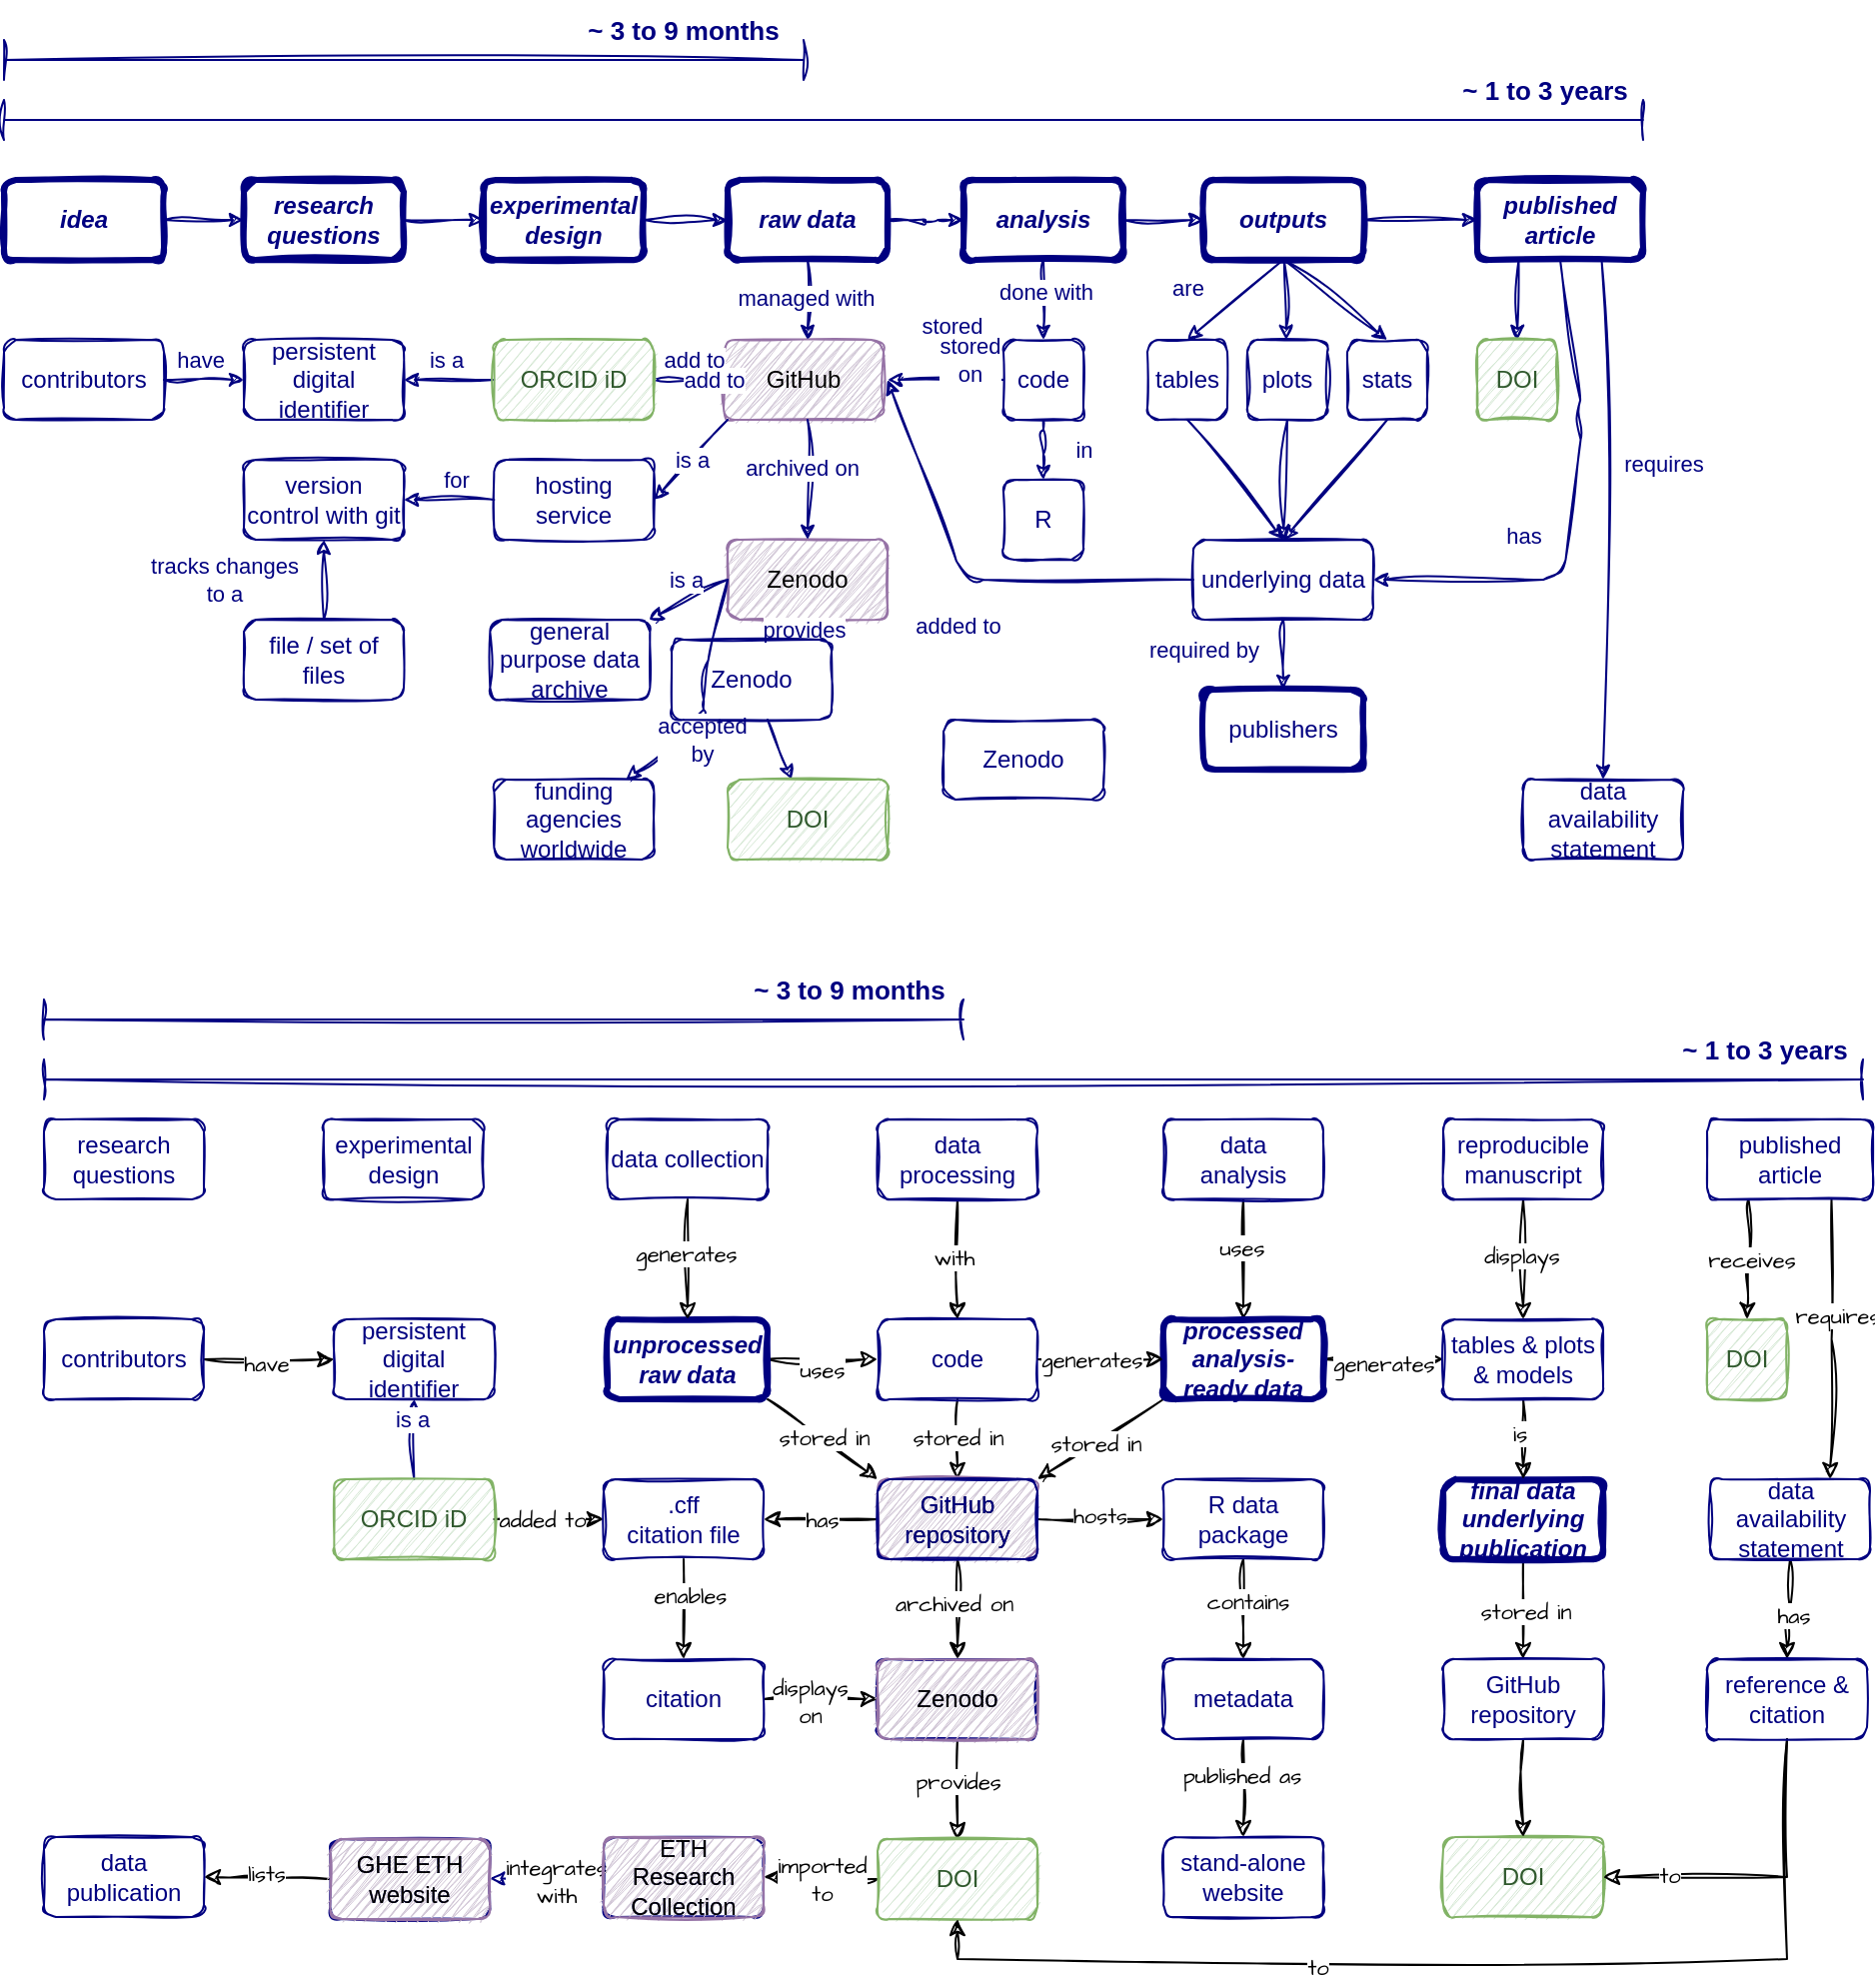 <mxfile version="24.4.13" type="github">
  <diagram id="C5RBs43oDa-KdzZeNtuy" name="Page-1">
    <mxGraphModel dx="1853" dy="688" grid="1" gridSize="10" guides="1" tooltips="1" connect="1" arrows="1" fold="1" page="1" pageScale="1" pageWidth="827" pageHeight="1169" math="0" shadow="0">
      <root>
        <mxCell id="WIyWlLk6GJQsqaUBKTNV-0" />
        <object label="Step 12: color" id="2JBL8e-sjkAbcdYht8KX-297">
          <mxCell style="" parent="WIyWlLk6GJQsqaUBKTNV-0" />
        </object>
        <mxCell id="2JBL8e-sjkAbcdYht8KX-364" value="Zenodo" style="rounded=1;whiteSpace=wrap;html=1;fontSize=12;fontFamily=Helvetica;fillColor=#D1C6D6;sketch=1;labelBackgroundColor=none;strokeColor=#9673a6;fillStyle=zigzag;" parent="2JBL8e-sjkAbcdYht8KX-297" vertex="1">
          <mxGeometry x="362" y="350" width="80" height="40" as="geometry" />
        </mxCell>
        <mxCell id="2JBL8e-sjkAbcdYht8KX-365" value="GitHub" style="rounded=1;whiteSpace=wrap;html=1;fontSize=12;fontFamily=Helvetica;fillColor=#D1C6D6;sketch=1;labelBackgroundColor=none;strokeColor=#9673a6;fillStyle=zigzag;" parent="2JBL8e-sjkAbcdYht8KX-297" vertex="1">
          <mxGeometry x="360" y="250" width="80" height="40" as="geometry" />
        </mxCell>
        <object label="Step 11: Code in R" id="2JBL8e-sjkAbcdYht8KX-289">
          <mxCell style="" parent="WIyWlLk6GJQsqaUBKTNV-0" />
        </object>
        <mxCell id="2JBL8e-sjkAbcdYht8KX-290" value="" style="edgeStyle=none;shape=connector;rounded=1;sketch=1;jiggle=2;curveFitting=1;orthogonalLoop=1;jettySize=auto;html=1;labelBackgroundColor=default;strokeColor=#000080;fontFamily=Helvetica;fontSize=11;fontColor=#000080;endArrow=classic;startSize=5;endSize=5;" parent="2JBL8e-sjkAbcdYht8KX-289" target="2JBL8e-sjkAbcdYht8KX-295" edge="1">
          <mxGeometry relative="1" as="geometry">
            <mxPoint x="520" y="210" as="sourcePoint" />
          </mxGeometry>
        </mxCell>
        <mxCell id="2JBL8e-sjkAbcdYht8KX-291" value="done with " style="edgeLabel;html=1;align=center;verticalAlign=middle;resizable=0;points=[];fontSize=11;fontFamily=Helvetica;fontColor=#000080;" parent="2JBL8e-sjkAbcdYht8KX-290" vertex="1" connectable="0">
          <mxGeometry x="-0.218" y="1" relative="1" as="geometry">
            <mxPoint as="offset" />
          </mxGeometry>
        </mxCell>
        <mxCell id="2JBL8e-sjkAbcdYht8KX-292" value="" style="edgeStyle=none;shape=connector;rounded=1;sketch=1;jiggle=2;curveFitting=1;orthogonalLoop=1;jettySize=auto;html=1;labelBackgroundColor=default;strokeColor=#000080;fontFamily=Helvetica;fontSize=11;fontColor=#000080;endArrow=classic;startSize=5;endSize=5;" parent="2JBL8e-sjkAbcdYht8KX-289" source="2JBL8e-sjkAbcdYht8KX-295" edge="1">
          <mxGeometry relative="1" as="geometry">
            <mxPoint x="442" y="270" as="targetPoint" />
          </mxGeometry>
        </mxCell>
        <mxCell id="2JBL8e-sjkAbcdYht8KX-293" value="&lt;div&gt;stored&lt;/div&gt;&lt;div&gt;on&lt;br&gt;&lt;/div&gt;" style="edgeLabel;html=1;align=center;verticalAlign=middle;resizable=0;points=[];fontSize=11;fontFamily=Helvetica;fontColor=#000080;" parent="2JBL8e-sjkAbcdYht8KX-292" vertex="1" connectable="0">
          <mxGeometry x="-0.085" relative="1" as="geometry">
            <mxPoint y="-20" as="offset" />
          </mxGeometry>
        </mxCell>
        <mxCell id="2JBL8e-sjkAbcdYht8KX-294" value="in" style="edgeStyle=none;shape=connector;rounded=1;sketch=1;jiggle=2;curveFitting=1;orthogonalLoop=1;jettySize=auto;html=1;labelBackgroundColor=default;strokeColor=#000080;fontFamily=Helvetica;fontSize=11;fontColor=#000080;endArrow=classic;startSize=5;endSize=5;" parent="2JBL8e-sjkAbcdYht8KX-289" source="2JBL8e-sjkAbcdYht8KX-295" target="2JBL8e-sjkAbcdYht8KX-296" edge="1">
          <mxGeometry y="20" relative="1" as="geometry">
            <Array as="points">
              <mxPoint x="520" y="300" />
            </Array>
            <mxPoint as="offset" />
          </mxGeometry>
        </mxCell>
        <mxCell id="2JBL8e-sjkAbcdYht8KX-295" value="code" style="rounded=1;whiteSpace=wrap;html=1;fontSize=12;fontFamily=Helvetica;fillColor=none;sketch=1;labelBackgroundColor=none;fontColor=#000080;strokeColor=#000080;" parent="2JBL8e-sjkAbcdYht8KX-289" vertex="1">
          <mxGeometry x="500" y="250" width="40" height="40" as="geometry" />
        </mxCell>
        <mxCell id="2JBL8e-sjkAbcdYht8KX-296" value="R" style="rounded=1;whiteSpace=wrap;html=1;fontSize=12;fontFamily=Helvetica;fillColor=none;sketch=1;labelBackgroundColor=none;fontColor=#000080;strokeColor=#000080;strokeWidth=1;" parent="2JBL8e-sjkAbcdYht8KX-289" vertex="1">
          <mxGeometry x="500" y="320" width="40" height="40" as="geometry" />
        </mxCell>
        <object label="Step 10: Cite data" id="2JBL8e-sjkAbcdYht8KX-281">
          <mxCell style="" parent="WIyWlLk6GJQsqaUBKTNV-0" />
        </object>
        <mxCell id="2JBL8e-sjkAbcdYht8KX-282" style="edgeStyle=none;shape=connector;rounded=1;sketch=1;jiggle=2;curveFitting=1;orthogonalLoop=1;jettySize=auto;html=1;exitX=0;exitY=0.5;exitDx=0;exitDy=0;entryX=1;entryY=0.5;entryDx=0;entryDy=0;labelBackgroundColor=default;strokeColor=#000080;fontFamily=Helvetica;fontSize=11;fontColor=#000080;endArrow=classic;startSize=5;endSize=5;" parent="2JBL8e-sjkAbcdYht8KX-281" edge="1">
          <mxGeometry relative="1" as="geometry">
            <mxPoint x="595" y="370" as="sourcePoint" />
            <mxPoint x="442" y="270" as="targetPoint" />
            <Array as="points">
              <mxPoint x="480" y="370" />
            </Array>
          </mxGeometry>
        </mxCell>
        <mxCell id="2JBL8e-sjkAbcdYht8KX-283" value="added to" style="edgeLabel;html=1;align=center;verticalAlign=middle;resizable=0;points=[];fontSize=11;fontFamily=Helvetica;fontColor=#000080;" parent="2JBL8e-sjkAbcdYht8KX-282" vertex="1" connectable="0">
          <mxGeometry x="-0.058" y="5" relative="1" as="geometry">
            <mxPoint x="-14" y="18" as="offset" />
          </mxGeometry>
        </mxCell>
        <object label="Step 9: Contributors" id="2JBL8e-sjkAbcdYht8KX-271">
          <mxCell style="" parent="WIyWlLk6GJQsqaUBKTNV-0" />
        </object>
        <mxCell id="2JBL8e-sjkAbcdYht8KX-272" value="" style="edgeStyle=none;shape=connector;rounded=1;sketch=1;jiggle=2;curveFitting=1;orthogonalLoop=1;jettySize=auto;html=1;labelBackgroundColor=default;strokeColor=#000080;fontFamily=Helvetica;fontSize=11;fontColor=#000080;endArrow=classic;startSize=5;endSize=5;" parent="2JBL8e-sjkAbcdYht8KX-271" source="2JBL8e-sjkAbcdYht8KX-276" target="2JBL8e-sjkAbcdYht8KX-277" edge="1">
          <mxGeometry relative="1" as="geometry" />
        </mxCell>
        <mxCell id="2JBL8e-sjkAbcdYht8KX-273" value="is a" style="edgeLabel;html=1;align=center;verticalAlign=middle;resizable=0;points=[];fontSize=11;fontFamily=Helvetica;fontColor=#000080;" parent="2JBL8e-sjkAbcdYht8KX-272" vertex="1" connectable="0">
          <mxGeometry x="0.036" relative="1" as="geometry">
            <mxPoint x="-1" y="-10" as="offset" />
          </mxGeometry>
        </mxCell>
        <mxCell id="2JBL8e-sjkAbcdYht8KX-274" value="" style="edgeStyle=none;shape=connector;rounded=1;sketch=1;jiggle=2;curveFitting=1;orthogonalLoop=1;jettySize=auto;html=1;labelBackgroundColor=default;strokeColor=#000080;fontFamily=Helvetica;fontSize=11;fontColor=#000080;endArrow=classic;startSize=5;endSize=5;" parent="2JBL8e-sjkAbcdYht8KX-271" source="2JBL8e-sjkAbcdYht8KX-276" edge="1">
          <mxGeometry relative="1" as="geometry">
            <mxPoint x="362" y="270" as="targetPoint" />
          </mxGeometry>
        </mxCell>
        <mxCell id="2JBL8e-sjkAbcdYht8KX-275" value="&lt;div&gt;add to&lt;/div&gt;" style="edgeLabel;html=1;align=center;verticalAlign=middle;resizable=0;points=[];fontSize=11;fontFamily=Helvetica;fontColor=#000080;" parent="2JBL8e-sjkAbcdYht8KX-274" vertex="1" connectable="0">
          <mxGeometry x="0.067" y="-1" relative="1" as="geometry">
            <mxPoint y="-11" as="offset" />
          </mxGeometry>
        </mxCell>
        <mxCell id="2JBL8e-sjkAbcdYht8KX-276" value="&lt;font color=&quot;#30592D&quot;&gt;ORCID iD&lt;/font&gt;" style="rounded=1;whiteSpace=wrap;html=1;fontSize=12;fontFamily=Helvetica;fillColor=#d5e8d4;sketch=1;labelBackgroundColor=none;fontColor=#000000;strokeColor=#82b366;" parent="2JBL8e-sjkAbcdYht8KX-271" vertex="1">
          <mxGeometry x="245.17" y="250" width="80" height="40" as="geometry" />
        </mxCell>
        <mxCell id="2JBL8e-sjkAbcdYht8KX-277" value="persistent digital identifier" style="rounded=1;whiteSpace=wrap;html=1;fontSize=12;fontFamily=Helvetica;fillColor=none;sketch=1;labelBackgroundColor=none;fontColor=#000080;strokeColor=#000080;" parent="2JBL8e-sjkAbcdYht8KX-271" vertex="1">
          <mxGeometry x="120" y="250" width="80" height="40" as="geometry" />
        </mxCell>
        <mxCell id="2JBL8e-sjkAbcdYht8KX-278" style="edgeStyle=none;shape=connector;rounded=1;sketch=1;jiggle=2;curveFitting=1;orthogonalLoop=1;jettySize=auto;html=1;exitX=1;exitY=0.5;exitDx=0;exitDy=0;labelBackgroundColor=default;strokeColor=#000080;fontFamily=Helvetica;fontSize=11;fontColor=#000080;endArrow=classic;startSize=5;endSize=5;" parent="2JBL8e-sjkAbcdYht8KX-271" source="2JBL8e-sjkAbcdYht8KX-280" target="2JBL8e-sjkAbcdYht8KX-277" edge="1">
          <mxGeometry relative="1" as="geometry" />
        </mxCell>
        <mxCell id="2JBL8e-sjkAbcdYht8KX-279" value="have" style="edgeLabel;html=1;align=center;verticalAlign=middle;resizable=0;points=[];fontSize=11;fontFamily=Helvetica;fontColor=#000080;" parent="2JBL8e-sjkAbcdYht8KX-278" vertex="1" connectable="0">
          <mxGeometry x="-0.1" y="-1" relative="1" as="geometry">
            <mxPoint y="-11" as="offset" />
          </mxGeometry>
        </mxCell>
        <mxCell id="2JBL8e-sjkAbcdYht8KX-280" value="contributors" style="rounded=1;whiteSpace=wrap;html=1;fontSize=12;fontFamily=Helvetica;fillColor=none;sketch=1;labelBackgroundColor=none;fontColor=#000080;strokeColor=#000080;" parent="2JBL8e-sjkAbcdYht8KX-271" vertex="1">
          <mxGeometry y="250" width="80" height="40" as="geometry" />
        </mxCell>
        <object label="Step 8: ETH link&#xa;" id="2JBL8e-sjkAbcdYht8KX-261">
          <mxCell style="" parent="WIyWlLk6GJQsqaUBKTNV-0" />
        </object>
        <mxCell id="2JBL8e-sjkAbcdYht8KX-264" value="" style="edgeStyle=none;shape=connector;rounded=1;sketch=1;jiggle=2;curveFitting=1;orthogonalLoop=1;jettySize=auto;html=1;labelBackgroundColor=default;strokeColor=#000080;fontFamily=Helvetica;fontSize=11;fontColor=#000080;endArrow=classic;startSize=5;endSize=5;" parent="2JBL8e-sjkAbcdYht8KX-261" edge="1">
          <mxGeometry relative="1" as="geometry">
            <mxPoint x="442" y="570" as="sourcePoint" />
          </mxGeometry>
        </mxCell>
        <mxCell id="2JBL8e-sjkAbcdYht8KX-265" value="&lt;div&gt;integrates&lt;/div&gt;&lt;div&gt;with&lt;br&gt;&lt;/div&gt;" style="edgeLabel;html=1;align=center;verticalAlign=middle;resizable=0;points=[];fontSize=11;fontFamily=Helvetica;fontColor=#000080;" parent="2JBL8e-sjkAbcdYht8KX-264" vertex="1" connectable="0">
          <mxGeometry x="-0.141" y="-3" relative="1" as="geometry">
            <mxPoint y="-23" as="offset" />
          </mxGeometry>
        </mxCell>
        <object label="Step 7: Zenodo what?" id="2JBL8e-sjkAbcdYht8KX-243">
          <mxCell style="" parent="WIyWlLk6GJQsqaUBKTNV-0" />
        </object>
        <mxCell id="2JBL8e-sjkAbcdYht8KX-244" value="" style="edgeStyle=none;shape=connector;rounded=1;sketch=1;jiggle=2;curveFitting=1;orthogonalLoop=1;jettySize=auto;html=1;labelBackgroundColor=default;strokeColor=#000080;fontFamily=Helvetica;fontSize=11;fontColor=#000080;endArrow=classic;startSize=5;endSize=5;exitX=0;exitY=0.5;exitDx=0;exitDy=0;" parent="2JBL8e-sjkAbcdYht8KX-243" target="2JBL8e-sjkAbcdYht8KX-248" edge="1">
          <mxGeometry relative="1" as="geometry">
            <mxPoint x="362" y="370" as="sourcePoint" />
          </mxGeometry>
        </mxCell>
        <mxCell id="2JBL8e-sjkAbcdYht8KX-245" value="is a" style="edgeLabel;html=1;align=center;verticalAlign=middle;resizable=0;points=[];fontSize=11;fontFamily=Helvetica;fontColor=#000080;" parent="2JBL8e-sjkAbcdYht8KX-244" vertex="1" connectable="0">
          <mxGeometry x="0.398" y="2" relative="1" as="geometry">
            <mxPoint x="5" y="-16" as="offset" />
          </mxGeometry>
        </mxCell>
        <mxCell id="2JBL8e-sjkAbcdYht8KX-246" value="" style="edgeStyle=none;shape=connector;rounded=1;sketch=1;jiggle=2;curveFitting=1;orthogonalLoop=1;jettySize=auto;html=1;labelBackgroundColor=default;strokeColor=#000080;fontFamily=Helvetica;fontSize=11;fontColor=#000080;endArrow=classic;startSize=5;endSize=5;exitX=0;exitY=0.5;exitDx=0;exitDy=0;" parent="2JBL8e-sjkAbcdYht8KX-243" target="2JBL8e-sjkAbcdYht8KX-249" edge="1">
          <mxGeometry relative="1" as="geometry">
            <mxPoint x="362" y="370" as="sourcePoint" />
            <mxPoint x="300" y="400" as="targetPoint" />
            <Array as="points">
              <mxPoint x="350" y="420" />
              <mxPoint x="350" y="440" />
            </Array>
          </mxGeometry>
        </mxCell>
        <mxCell id="2JBL8e-sjkAbcdYht8KX-247" value="&lt;div&gt;accepted&lt;/div&gt;&lt;div&gt;by&lt;br&gt;&lt;/div&gt;" style="edgeLabel;html=1;align=center;verticalAlign=middle;resizable=0;points=[];fontSize=11;fontFamily=Helvetica;fontColor=#000080;" parent="2JBL8e-sjkAbcdYht8KX-246" vertex="1" connectable="0">
          <mxGeometry x="0.006" y="-1" relative="1" as="geometry">
            <mxPoint y="21" as="offset" />
          </mxGeometry>
        </mxCell>
        <mxCell id="2JBL8e-sjkAbcdYht8KX-248" value="general purpose data archive" style="rounded=1;whiteSpace=wrap;html=1;fontSize=12;fontFamily=Helvetica;fillColor=none;sketch=1;labelBackgroundColor=none;fontColor=#000080;strokeColor=#000080;" parent="2JBL8e-sjkAbcdYht8KX-243" vertex="1">
          <mxGeometry x="243.17" y="390" width="80" height="40" as="geometry" />
        </mxCell>
        <mxCell id="2JBL8e-sjkAbcdYht8KX-249" value="funding agencies worldwide" style="rounded=1;whiteSpace=wrap;html=1;fontSize=12;fontFamily=Helvetica;fillColor=none;sketch=1;labelBackgroundColor=none;fontColor=#000080;strokeColor=#000080;" parent="2JBL8e-sjkAbcdYht8KX-243" vertex="1">
          <mxGeometry x="245.17" y="470" width="80" height="40" as="geometry" />
        </mxCell>
        <mxCell id="zMdA1hKnQHKv-oM-DE0g-6" value="&lt;span&gt;&lt;span&gt;research questions&lt;/span&gt;&lt;/span&gt;" style="rounded=1;whiteSpace=wrap;html=1;strokeWidth=1;fontSize=12;fontFamily=Helvetica;fillColor=none;sketch=1;labelBackgroundColor=none;fontColor=#000080;strokeColor=#000080;fontStyle=0" vertex="1" parent="2JBL8e-sjkAbcdYht8KX-243">
          <mxGeometry x="20" y="640" width="80" height="40" as="geometry" />
        </mxCell>
        <mxCell id="zMdA1hKnQHKv-oM-DE0g-7" value="&lt;div&gt;&lt;span&gt;&lt;span&gt;experimental&lt;/span&gt;&lt;/span&gt;&lt;/div&gt;&lt;div&gt;&lt;span&gt;&lt;span&gt;design&lt;br&gt;&lt;/span&gt;&lt;/span&gt;&lt;/div&gt;" style="rounded=1;whiteSpace=wrap;html=1;strokeWidth=1;fontSize=12;fontFamily=Helvetica;fillColor=none;sketch=1;labelBackgroundColor=none;fontColor=#000080;strokeColor=#000080;fontStyle=0" vertex="1" parent="2JBL8e-sjkAbcdYht8KX-243">
          <mxGeometry x="160" y="640" width="80" height="40" as="geometry" />
        </mxCell>
        <mxCell id="zMdA1hKnQHKv-oM-DE0g-150" value="" style="edgeStyle=orthogonalEdgeStyle;rounded=0;sketch=1;hachureGap=4;jiggle=2;curveFitting=1;orthogonalLoop=1;jettySize=auto;html=1;fontFamily=Architects Daughter;fontSource=https%3A%2F%2Ffonts.googleapis.com%2Fcss%3Ffamily%3DArchitects%2BDaughter;" edge="1" parent="2JBL8e-sjkAbcdYht8KX-243" source="zMdA1hKnQHKv-oM-DE0g-8" target="zMdA1hKnQHKv-oM-DE0g-50">
          <mxGeometry relative="1" as="geometry" />
        </mxCell>
        <mxCell id="zMdA1hKnQHKv-oM-DE0g-151" value="uses" style="edgeLabel;html=1;align=center;verticalAlign=middle;resizable=0;points=[];sketch=1;hachureGap=4;jiggle=2;curveFitting=1;fontFamily=Architects Daughter;fontSource=https%3A%2F%2Ffonts.googleapis.com%2Fcss%3Ffamily%3DArchitects%2BDaughter;" vertex="1" connectable="0" parent="zMdA1hKnQHKv-oM-DE0g-150">
          <mxGeometry x="-0.018" y="-5" relative="1" as="geometry">
            <mxPoint as="offset" />
          </mxGeometry>
        </mxCell>
        <mxCell id="zMdA1hKnQHKv-oM-DE0g-152" style="rounded=0;sketch=1;hachureGap=4;jiggle=2;curveFitting=1;orthogonalLoop=1;jettySize=auto;html=1;exitX=1;exitY=1;exitDx=0;exitDy=0;entryX=0;entryY=0;entryDx=0;entryDy=0;fontFamily=Architects Daughter;fontSource=https%3A%2F%2Ffonts.googleapis.com%2Fcss%3Ffamily%3DArchitects%2BDaughter;" edge="1" parent="2JBL8e-sjkAbcdYht8KX-243" source="zMdA1hKnQHKv-oM-DE0g-8" target="2JBL8e-sjkAbcdYht8KX-353">
          <mxGeometry relative="1" as="geometry" />
        </mxCell>
        <mxCell id="zMdA1hKnQHKv-oM-DE0g-153" value="stored in" style="edgeLabel;html=1;align=center;verticalAlign=middle;resizable=0;points=[];sketch=1;hachureGap=4;jiggle=2;curveFitting=1;fontFamily=Architects Daughter;fontSource=https%3A%2F%2Ffonts.googleapis.com%2Fcss%3Ffamily%3DArchitects%2BDaughter;" vertex="1" connectable="0" parent="zMdA1hKnQHKv-oM-DE0g-152">
          <mxGeometry x="-0.029" y="1" relative="1" as="geometry">
            <mxPoint as="offset" />
          </mxGeometry>
        </mxCell>
        <mxCell id="zMdA1hKnQHKv-oM-DE0g-8" value="&lt;b&gt;&lt;i&gt;unprocessed&lt;/i&gt;&lt;/b&gt;&lt;br&gt;&lt;div&gt;&lt;b&gt;&lt;i&gt;raw data&lt;/i&gt;&lt;/b&gt;&lt;/div&gt;" style="rounded=1;whiteSpace=wrap;html=1;strokeWidth=3;fontSize=12;fontFamily=Helvetica;fillColor=none;sketch=1;labelBackgroundColor=none;fontColor=#000080;strokeColor=#000080;" vertex="1" parent="2JBL8e-sjkAbcdYht8KX-243">
          <mxGeometry x="302" y="740" width="80" height="40" as="geometry" />
        </mxCell>
        <mxCell id="zMdA1hKnQHKv-oM-DE0g-121" value="" style="edgeStyle=orthogonalEdgeStyle;rounded=0;sketch=1;hachureGap=4;jiggle=2;curveFitting=1;orthogonalLoop=1;jettySize=auto;html=1;fontFamily=Architects Daughter;fontSource=https%3A%2F%2Ffonts.googleapis.com%2Fcss%3Ffamily%3DArchitects%2BDaughter;" edge="1" parent="2JBL8e-sjkAbcdYht8KX-243" source="zMdA1hKnQHKv-oM-DE0g-9" target="zMdA1hKnQHKv-oM-DE0g-12">
          <mxGeometry relative="1" as="geometry" />
        </mxCell>
        <mxCell id="zMdA1hKnQHKv-oM-DE0g-122" value="uses" style="edgeLabel;html=1;align=center;verticalAlign=middle;resizable=0;points=[];sketch=1;hachureGap=4;jiggle=2;curveFitting=1;fontFamily=Architects Daughter;fontSource=https%3A%2F%2Ffonts.googleapis.com%2Fcss%3Ffamily%3DArchitects%2BDaughter;" vertex="1" connectable="0" parent="zMdA1hKnQHKv-oM-DE0g-121">
          <mxGeometry x="-0.2" y="-1" relative="1" as="geometry">
            <mxPoint as="offset" />
          </mxGeometry>
        </mxCell>
        <mxCell id="zMdA1hKnQHKv-oM-DE0g-9" value="&lt;div&gt;&lt;span&gt;&lt;span&gt;data&lt;br&gt;&lt;/span&gt;&lt;/span&gt;&lt;/div&gt;&lt;div&gt;&lt;span&gt;&lt;span&gt;analysis&lt;/span&gt;&lt;/span&gt;&lt;/div&gt;" style="rounded=1;whiteSpace=wrap;html=1;strokeWidth=1;fontSize=12;fontFamily=Helvetica;fillColor=none;sketch=1;labelBackgroundColor=none;fontColor=#000080;strokeColor=#000080;fontStyle=0" vertex="1" parent="2JBL8e-sjkAbcdYht8KX-243">
          <mxGeometry x="580" y="640" width="80" height="40" as="geometry" />
        </mxCell>
        <mxCell id="zMdA1hKnQHKv-oM-DE0g-128" value="" style="edgeStyle=orthogonalEdgeStyle;rounded=0;sketch=1;hachureGap=4;jiggle=2;curveFitting=1;orthogonalLoop=1;jettySize=auto;html=1;fontFamily=Architects Daughter;fontSource=https%3A%2F%2Ffonts.googleapis.com%2Fcss%3Ffamily%3DArchitects%2BDaughter;" edge="1" parent="2JBL8e-sjkAbcdYht8KX-243" source="zMdA1hKnQHKv-oM-DE0g-10" target="zMdA1hKnQHKv-oM-DE0g-125">
          <mxGeometry relative="1" as="geometry" />
        </mxCell>
        <mxCell id="zMdA1hKnQHKv-oM-DE0g-129" value="displays" style="edgeLabel;html=1;align=center;verticalAlign=middle;resizable=0;points=[];sketch=1;hachureGap=4;jiggle=2;curveFitting=1;fontFamily=Architects Daughter;fontSource=https%3A%2F%2Ffonts.googleapis.com%2Fcss%3Ffamily%3DArchitects%2BDaughter;" vertex="1" connectable="0" parent="zMdA1hKnQHKv-oM-DE0g-128">
          <mxGeometry x="-0.067" y="-1" relative="1" as="geometry">
            <mxPoint as="offset" />
          </mxGeometry>
        </mxCell>
        <mxCell id="zMdA1hKnQHKv-oM-DE0g-10" value="&lt;div&gt;reproducible&lt;br&gt;&lt;/div&gt;&lt;div&gt;manuscript&lt;/div&gt;" style="rounded=1;whiteSpace=wrap;html=1;strokeWidth=1;fontSize=12;fontFamily=Helvetica;fillColor=none;sketch=1;labelBackgroundColor=none;fontColor=#000080;strokeColor=#000080;fontStyle=0" vertex="1" parent="2JBL8e-sjkAbcdYht8KX-243">
          <mxGeometry x="720" y="640" width="80" height="40" as="geometry" />
        </mxCell>
        <mxCell id="zMdA1hKnQHKv-oM-DE0g-196" style="edgeStyle=orthogonalEdgeStyle;rounded=0;sketch=1;hachureGap=4;jiggle=2;curveFitting=1;orthogonalLoop=1;jettySize=auto;html=1;exitX=0.25;exitY=1;exitDx=0;exitDy=0;entryX=0.5;entryY=0;entryDx=0;entryDy=0;fontFamily=Architects Daughter;fontSource=https%3A%2F%2Ffonts.googleapis.com%2Fcss%3Ffamily%3DArchitects%2BDaughter;" edge="1" parent="2JBL8e-sjkAbcdYht8KX-243" source="zMdA1hKnQHKv-oM-DE0g-11" target="zMdA1hKnQHKv-oM-DE0g-195">
          <mxGeometry relative="1" as="geometry" />
        </mxCell>
        <mxCell id="zMdA1hKnQHKv-oM-DE0g-197" value="&lt;div&gt;receives&lt;/div&gt;" style="edgeLabel;html=1;align=center;verticalAlign=middle;resizable=0;points=[];sketch=1;hachureGap=4;jiggle=2;curveFitting=1;fontFamily=Architects Daughter;fontSource=https%3A%2F%2Ffonts.googleapis.com%2Fcss%3Ffamily%3DArchitects%2BDaughter;" vertex="1" connectable="0" parent="zMdA1hKnQHKv-oM-DE0g-196">
          <mxGeometry x="-0.013" y="-1" relative="1" as="geometry">
            <mxPoint x="1" y="1" as="offset" />
          </mxGeometry>
        </mxCell>
        <mxCell id="zMdA1hKnQHKv-oM-DE0g-198" style="edgeStyle=orthogonalEdgeStyle;rounded=0;sketch=1;hachureGap=4;jiggle=2;curveFitting=1;orthogonalLoop=1;jettySize=auto;html=1;exitX=0.75;exitY=1;exitDx=0;exitDy=0;entryX=0.75;entryY=0;entryDx=0;entryDy=0;fontFamily=Architects Daughter;fontSource=https%3A%2F%2Ffonts.googleapis.com%2Fcss%3Ffamily%3DArchitects%2BDaughter;" edge="1" parent="2JBL8e-sjkAbcdYht8KX-243" source="zMdA1hKnQHKv-oM-DE0g-11" target="zMdA1hKnQHKv-oM-DE0g-160">
          <mxGeometry relative="1" as="geometry" />
        </mxCell>
        <mxCell id="zMdA1hKnQHKv-oM-DE0g-199" value="requires" style="edgeLabel;html=1;align=center;verticalAlign=middle;resizable=0;points=[];sketch=1;hachureGap=4;jiggle=2;curveFitting=1;fontFamily=Architects Daughter;fontSource=https%3A%2F%2Ffonts.googleapis.com%2Fcss%3Ffamily%3DArchitects%2BDaughter;" vertex="1" connectable="0" parent="zMdA1hKnQHKv-oM-DE0g-198">
          <mxGeometry x="-0.176" y="2" relative="1" as="geometry">
            <mxPoint as="offset" />
          </mxGeometry>
        </mxCell>
        <mxCell id="zMdA1hKnQHKv-oM-DE0g-11" value="&lt;span&gt;&lt;span&gt;published&lt;/span&gt;&lt;/span&gt;&lt;br&gt;&lt;div&gt;&lt;span&gt;&lt;span&gt;article&lt;/span&gt;&lt;/span&gt;&lt;/div&gt;" style="rounded=1;whiteSpace=wrap;html=1;strokeWidth=1;fontSize=12;fontFamily=Helvetica;fillColor=none;sketch=1;labelBackgroundColor=none;fontColor=#000080;strokeColor=#000080;fontStyle=0" vertex="1" parent="2JBL8e-sjkAbcdYht8KX-243">
          <mxGeometry x="852" y="640" width="83" height="40" as="geometry" />
        </mxCell>
        <mxCell id="zMdA1hKnQHKv-oM-DE0g-126" value="" style="edgeStyle=orthogonalEdgeStyle;rounded=0;sketch=1;hachureGap=4;jiggle=2;curveFitting=1;orthogonalLoop=1;jettySize=auto;html=1;fontFamily=Architects Daughter;fontSource=https%3A%2F%2Ffonts.googleapis.com%2Fcss%3Ffamily%3DArchitects%2BDaughter;" edge="1" parent="2JBL8e-sjkAbcdYht8KX-243" source="zMdA1hKnQHKv-oM-DE0g-12" target="zMdA1hKnQHKv-oM-DE0g-125">
          <mxGeometry relative="1" as="geometry" />
        </mxCell>
        <mxCell id="zMdA1hKnQHKv-oM-DE0g-127" value="generates" style="edgeLabel;html=1;align=center;verticalAlign=middle;resizable=0;points=[];sketch=1;hachureGap=4;jiggle=2;curveFitting=1;fontFamily=Architects Daughter;fontSource=https%3A%2F%2Ffonts.googleapis.com%2Fcss%3Ffamily%3DArchitects%2BDaughter;" vertex="1" connectable="0" parent="zMdA1hKnQHKv-oM-DE0g-126">
          <mxGeometry y="-2" relative="1" as="geometry">
            <mxPoint as="offset" />
          </mxGeometry>
        </mxCell>
        <mxCell id="zMdA1hKnQHKv-oM-DE0g-154" style="rounded=0;sketch=1;hachureGap=4;jiggle=2;curveFitting=1;orthogonalLoop=1;jettySize=auto;html=1;exitX=0;exitY=1;exitDx=0;exitDy=0;entryX=1;entryY=0;entryDx=0;entryDy=0;fontFamily=Architects Daughter;fontSource=https%3A%2F%2Ffonts.googleapis.com%2Fcss%3Ffamily%3DArchitects%2BDaughter;" edge="1" parent="2JBL8e-sjkAbcdYht8KX-243" source="zMdA1hKnQHKv-oM-DE0g-12" target="2JBL8e-sjkAbcdYht8KX-353">
          <mxGeometry relative="1" as="geometry" />
        </mxCell>
        <mxCell id="zMdA1hKnQHKv-oM-DE0g-155" value="stored in" style="edgeLabel;html=1;align=center;verticalAlign=middle;resizable=0;points=[];sketch=1;hachureGap=4;jiggle=2;curveFitting=1;fontFamily=Architects Daughter;fontSource=https%3A%2F%2Ffonts.googleapis.com%2Fcss%3Ffamily%3DArchitects%2BDaughter;" vertex="1" connectable="0" parent="zMdA1hKnQHKv-oM-DE0g-154">
          <mxGeometry x="0.071" relative="1" as="geometry">
            <mxPoint as="offset" />
          </mxGeometry>
        </mxCell>
        <mxCell id="zMdA1hKnQHKv-oM-DE0g-12" value="&lt;div&gt;&lt;b&gt;&lt;i&gt;processed&lt;/i&gt;&lt;/b&gt;&lt;/div&gt;&lt;div&gt;&lt;b&gt;&lt;i&gt;analysis-ready data&lt;br&gt;&lt;/i&gt;&lt;/b&gt;&lt;/div&gt;" style="rounded=1;whiteSpace=wrap;html=1;strokeWidth=3;fontSize=12;fontFamily=Helvetica;fillColor=none;sketch=1;labelBackgroundColor=none;fontColor=#000080;strokeColor=#000080;" vertex="1" parent="2JBL8e-sjkAbcdYht8KX-243">
          <mxGeometry x="580" y="740" width="80" height="40" as="geometry" />
        </mxCell>
        <mxCell id="zMdA1hKnQHKv-oM-DE0g-57" value="" style="edgeStyle=orthogonalEdgeStyle;rounded=0;sketch=1;hachureGap=4;jiggle=2;curveFitting=1;orthogonalLoop=1;jettySize=auto;html=1;fontFamily=Architects Daughter;fontSource=https%3A%2F%2Ffonts.googleapis.com%2Fcss%3Ffamily%3DArchitects%2BDaughter;" edge="1" parent="2JBL8e-sjkAbcdYht8KX-243" source="zMdA1hKnQHKv-oM-DE0g-14" target="zMdA1hKnQHKv-oM-DE0g-8">
          <mxGeometry relative="1" as="geometry" />
        </mxCell>
        <mxCell id="zMdA1hKnQHKv-oM-DE0g-58" value="generates" style="edgeLabel;html=1;align=center;verticalAlign=middle;resizable=0;points=[];sketch=1;hachureGap=4;jiggle=2;curveFitting=1;fontFamily=Architects Daughter;fontSource=https%3A%2F%2Ffonts.googleapis.com%2Fcss%3Ffamily%3DArchitects%2BDaughter;" vertex="1" connectable="0" parent="zMdA1hKnQHKv-oM-DE0g-57">
          <mxGeometry x="-0.12" y="-1" relative="1" as="geometry">
            <mxPoint as="offset" />
          </mxGeometry>
        </mxCell>
        <mxCell id="zMdA1hKnQHKv-oM-DE0g-14" value="&lt;span&gt;&lt;span&gt;data collection&lt;br&gt;&lt;/span&gt;&lt;/span&gt;" style="rounded=1;whiteSpace=wrap;html=1;strokeWidth=1;fontSize=12;fontFamily=Helvetica;fillColor=none;sketch=1;labelBackgroundColor=none;fontColor=#000080;strokeColor=#000080;fontStyle=0" vertex="1" parent="2JBL8e-sjkAbcdYht8KX-243">
          <mxGeometry x="302" y="640" width="80" height="40" as="geometry" />
        </mxCell>
        <mxCell id="zMdA1hKnQHKv-oM-DE0g-163" value="" style="edgeStyle=orthogonalEdgeStyle;rounded=0;sketch=1;hachureGap=4;jiggle=2;curveFitting=1;orthogonalLoop=1;jettySize=auto;html=1;fontFamily=Architects Daughter;fontSource=https%3A%2F%2Ffonts.googleapis.com%2Fcss%3Ffamily%3DArchitects%2BDaughter;" edge="1" parent="2JBL8e-sjkAbcdYht8KX-243" source="zMdA1hKnQHKv-oM-DE0g-19" target="zMdA1hKnQHKv-oM-DE0g-146">
          <mxGeometry relative="1" as="geometry" />
        </mxCell>
        <mxCell id="zMdA1hKnQHKv-oM-DE0g-164" value="stored in" style="edgeLabel;html=1;align=center;verticalAlign=middle;resizable=0;points=[];sketch=1;hachureGap=4;jiggle=2;curveFitting=1;fontFamily=Architects Daughter;fontSource=https%3A%2F%2Ffonts.googleapis.com%2Fcss%3Ffamily%3DArchitects%2BDaughter;" vertex="1" connectable="0" parent="zMdA1hKnQHKv-oM-DE0g-163">
          <mxGeometry x="0.04" y="1" relative="1" as="geometry">
            <mxPoint as="offset" />
          </mxGeometry>
        </mxCell>
        <mxCell id="zMdA1hKnQHKv-oM-DE0g-19" value="final data underlying publication" style="rounded=1;whiteSpace=wrap;html=1;strokeWidth=3;fontSize=12;fontFamily=Helvetica;fillColor=none;sketch=1;labelBackgroundColor=none;fontColor=#000080;strokeColor=#000080;fontStyle=3" vertex="1" parent="2JBL8e-sjkAbcdYht8KX-243">
          <mxGeometry x="720" y="820" width="80" height="40" as="geometry" />
        </mxCell>
        <mxCell id="zMdA1hKnQHKv-oM-DE0g-45" value="&lt;div&gt;stored&lt;/div&gt;&lt;div&gt;on&lt;br&gt;&lt;/div&gt;" style="edgeLabel;html=1;align=center;verticalAlign=middle;resizable=0;points=[];fontSize=11;fontFamily=Helvetica;fontColor=#000080;" vertex="1" connectable="0" parent="2JBL8e-sjkAbcdYht8KX-243">
          <mxGeometry x="483" y="260" as="geometry" />
        </mxCell>
        <mxCell id="zMdA1hKnQHKv-oM-DE0g-46" value="&lt;div&gt;add to&lt;/div&gt;" style="edgeLabel;html=1;align=center;verticalAlign=middle;resizable=0;points=[];fontSize=11;fontFamily=Helvetica;fontColor=#000080;" vertex="1" connectable="0" parent="2JBL8e-sjkAbcdYht8KX-243">
          <mxGeometry x="355.17" y="270" as="geometry" />
        </mxCell>
        <mxCell id="zMdA1hKnQHKv-oM-DE0g-63" value="" style="edgeStyle=orthogonalEdgeStyle;rounded=0;sketch=1;hachureGap=4;jiggle=2;curveFitting=1;orthogonalLoop=1;jettySize=auto;html=1;fontFamily=Architects Daughter;fontSource=https%3A%2F%2Ffonts.googleapis.com%2Fcss%3Ffamily%3DArchitects%2BDaughter;" edge="1" parent="2JBL8e-sjkAbcdYht8KX-243" source="zMdA1hKnQHKv-oM-DE0g-50" target="zMdA1hKnQHKv-oM-DE0g-12">
          <mxGeometry relative="1" as="geometry" />
        </mxCell>
        <mxCell id="zMdA1hKnQHKv-oM-DE0g-64" value="generates" style="edgeLabel;html=1;align=center;verticalAlign=middle;resizable=0;points=[];sketch=1;hachureGap=4;jiggle=2;curveFitting=1;fontFamily=Architects Daughter;fontSource=https%3A%2F%2Ffonts.googleapis.com%2Fcss%3Ffamily%3DArchitects%2BDaughter;" vertex="1" connectable="0" parent="zMdA1hKnQHKv-oM-DE0g-63">
          <mxGeometry x="-0.15" relative="1" as="geometry">
            <mxPoint as="offset" />
          </mxGeometry>
        </mxCell>
        <mxCell id="zMdA1hKnQHKv-oM-DE0g-101" value="" style="edgeStyle=orthogonalEdgeStyle;rounded=0;sketch=1;hachureGap=4;jiggle=2;curveFitting=1;orthogonalLoop=1;jettySize=auto;html=1;fontFamily=Architects Daughter;fontSource=https%3A%2F%2Ffonts.googleapis.com%2Fcss%3Ffamily%3DArchitects%2BDaughter;" edge="1" parent="2JBL8e-sjkAbcdYht8KX-243" source="zMdA1hKnQHKv-oM-DE0g-50" target="2JBL8e-sjkAbcdYht8KX-353">
          <mxGeometry relative="1" as="geometry" />
        </mxCell>
        <mxCell id="zMdA1hKnQHKv-oM-DE0g-133" value="stored in" style="edgeLabel;html=1;align=center;verticalAlign=middle;resizable=0;points=[];sketch=1;hachureGap=4;jiggle=2;curveFitting=1;fontFamily=Architects Daughter;fontSource=https%3A%2F%2Ffonts.googleapis.com%2Fcss%3Ffamily%3DArchitects%2BDaughter;" vertex="1" connectable="0" parent="zMdA1hKnQHKv-oM-DE0g-101">
          <mxGeometry x="-0.05" relative="1" as="geometry">
            <mxPoint as="offset" />
          </mxGeometry>
        </mxCell>
        <mxCell id="zMdA1hKnQHKv-oM-DE0g-50" value="code" style="rounded=1;whiteSpace=wrap;html=1;fontSize=12;fontFamily=Helvetica;fillColor=none;sketch=1;labelBackgroundColor=none;fontColor=#000080;strokeColor=#000080;" vertex="1" parent="2JBL8e-sjkAbcdYht8KX-243">
          <mxGeometry x="437" y="740" width="80" height="40" as="geometry" />
        </mxCell>
        <mxCell id="zMdA1hKnQHKv-oM-DE0g-59" value="" style="edgeStyle=orthogonalEdgeStyle;rounded=0;sketch=1;hachureGap=4;jiggle=2;curveFitting=1;orthogonalLoop=1;jettySize=auto;html=1;fontFamily=Architects Daughter;fontSource=https%3A%2F%2Ffonts.googleapis.com%2Fcss%3Ffamily%3DArchitects%2BDaughter;" edge="1" parent="2JBL8e-sjkAbcdYht8KX-243" source="zMdA1hKnQHKv-oM-DE0g-56" target="zMdA1hKnQHKv-oM-DE0g-50">
          <mxGeometry relative="1" as="geometry" />
        </mxCell>
        <mxCell id="zMdA1hKnQHKv-oM-DE0g-62" value="with" style="edgeLabel;html=1;align=center;verticalAlign=middle;resizable=0;points=[];sketch=1;hachureGap=4;jiggle=2;curveFitting=1;fontFamily=Architects Daughter;fontSource=https%3A%2F%2Ffonts.googleapis.com%2Fcss%3Ffamily%3DArchitects%2BDaughter;" vertex="1" connectable="0" parent="zMdA1hKnQHKv-oM-DE0g-59">
          <mxGeometry x="-0.033" y="-2" relative="1" as="geometry">
            <mxPoint as="offset" />
          </mxGeometry>
        </mxCell>
        <mxCell id="zMdA1hKnQHKv-oM-DE0g-56" value="&lt;div&gt;&lt;span&gt;&lt;span&gt;data&lt;/span&gt;&lt;/span&gt;&lt;/div&gt;&lt;div&gt;&lt;span&gt;&lt;span&gt;processing&lt;br&gt;&lt;/span&gt;&lt;/span&gt;&lt;/div&gt;" style="rounded=1;whiteSpace=wrap;html=1;strokeWidth=1;fontSize=12;fontFamily=Helvetica;fillColor=none;sketch=1;labelBackgroundColor=none;fontColor=#000080;strokeColor=#000080;fontStyle=0" vertex="1" parent="2JBL8e-sjkAbcdYht8KX-243">
          <mxGeometry x="437" y="640" width="80" height="40" as="geometry" />
        </mxCell>
        <mxCell id="zMdA1hKnQHKv-oM-DE0g-74" value="" style="edgeStyle=none;shape=connector;rounded=1;sketch=1;jiggle=2;curveFitting=1;orthogonalLoop=1;jettySize=auto;html=1;labelBackgroundColor=default;strokeColor=#000080;fontFamily=Helvetica;fontSize=11;fontColor=#000080;endArrow=classic;startSize=5;endSize=5;" edge="1" parent="2JBL8e-sjkAbcdYht8KX-243" source="zMdA1hKnQHKv-oM-DE0g-76" target="zMdA1hKnQHKv-oM-DE0g-77">
          <mxGeometry relative="1" as="geometry" />
        </mxCell>
        <mxCell id="zMdA1hKnQHKv-oM-DE0g-75" value="is a" style="edgeLabel;html=1;align=center;verticalAlign=middle;resizable=0;points=[];fontSize=11;fontFamily=Helvetica;fontColor=#000080;" vertex="1" connectable="0" parent="zMdA1hKnQHKv-oM-DE0g-74">
          <mxGeometry x="0.036" relative="1" as="geometry">
            <mxPoint x="-1" y="-10" as="offset" />
          </mxGeometry>
        </mxCell>
        <mxCell id="zMdA1hKnQHKv-oM-DE0g-92" value="" style="edgeStyle=orthogonalEdgeStyle;rounded=0;sketch=1;hachureGap=4;jiggle=2;curveFitting=1;orthogonalLoop=1;jettySize=auto;html=1;fontFamily=Architects Daughter;fontSource=https%3A%2F%2Ffonts.googleapis.com%2Fcss%3Ffamily%3DArchitects%2BDaughter;" edge="1" parent="2JBL8e-sjkAbcdYht8KX-243" source="zMdA1hKnQHKv-oM-DE0g-76" target="zMdA1hKnQHKv-oM-DE0g-84">
          <mxGeometry relative="1" as="geometry" />
        </mxCell>
        <mxCell id="zMdA1hKnQHKv-oM-DE0g-93" value="added to" style="edgeLabel;html=1;align=center;verticalAlign=middle;resizable=0;points=[];sketch=1;hachureGap=4;jiggle=2;curveFitting=1;fontFamily=Architects Daughter;fontSource=https%3A%2F%2Ffonts.googleapis.com%2Fcss%3Ffamily%3DArchitects%2BDaughter;" vertex="1" connectable="0" parent="zMdA1hKnQHKv-oM-DE0g-92">
          <mxGeometry x="-0.15" relative="1" as="geometry">
            <mxPoint as="offset" />
          </mxGeometry>
        </mxCell>
        <mxCell id="zMdA1hKnQHKv-oM-DE0g-76" value="&lt;font color=&quot;#30592D&quot;&gt;ORCID iD&lt;/font&gt;" style="rounded=1;whiteSpace=wrap;html=1;fontSize=12;fontFamily=Helvetica;fillColor=#d5e8d4;sketch=1;labelBackgroundColor=none;fontColor=#000000;strokeColor=#82b366;" vertex="1" parent="2JBL8e-sjkAbcdYht8KX-243">
          <mxGeometry x="165.17" y="820" width="80" height="40" as="geometry" />
        </mxCell>
        <mxCell id="zMdA1hKnQHKv-oM-DE0g-77" value="persistent digital identifier" style="rounded=1;whiteSpace=wrap;html=1;fontSize=12;fontFamily=Helvetica;fillColor=none;sketch=1;labelBackgroundColor=none;fontColor=#000080;strokeColor=#000080;" vertex="1" parent="2JBL8e-sjkAbcdYht8KX-243">
          <mxGeometry x="165.17" y="740" width="80" height="40" as="geometry" />
        </mxCell>
        <mxCell id="zMdA1hKnQHKv-oM-DE0g-104" value="" style="edgeStyle=orthogonalEdgeStyle;rounded=0;sketch=1;hachureGap=4;jiggle=2;curveFitting=1;orthogonalLoop=1;jettySize=auto;html=1;fontFamily=Architects Daughter;fontSource=https%3A%2F%2Ffonts.googleapis.com%2Fcss%3Ffamily%3DArchitects%2BDaughter;" edge="1" parent="2JBL8e-sjkAbcdYht8KX-243" source="zMdA1hKnQHKv-oM-DE0g-80" target="zMdA1hKnQHKv-oM-DE0g-77">
          <mxGeometry relative="1" as="geometry" />
        </mxCell>
        <mxCell id="zMdA1hKnQHKv-oM-DE0g-105" value="have" style="edgeLabel;html=1;align=center;verticalAlign=middle;resizable=0;points=[];sketch=1;hachureGap=4;jiggle=2;curveFitting=1;fontFamily=Architects Daughter;fontSource=https%3A%2F%2Ffonts.googleapis.com%2Fcss%3Ffamily%3DArchitects%2BDaughter;" vertex="1" connectable="0" parent="zMdA1hKnQHKv-oM-DE0g-104">
          <mxGeometry x="-0.049" y="-2" relative="1" as="geometry">
            <mxPoint as="offset" />
          </mxGeometry>
        </mxCell>
        <mxCell id="zMdA1hKnQHKv-oM-DE0g-80" value="contributors" style="rounded=1;whiteSpace=wrap;html=1;fontSize=12;fontFamily=Helvetica;fillColor=none;sketch=1;labelBackgroundColor=none;fontColor=#000080;strokeColor=#000080;" vertex="1" parent="2JBL8e-sjkAbcdYht8KX-243">
          <mxGeometry x="20" y="740" width="80" height="40" as="geometry" />
        </mxCell>
        <mxCell id="zMdA1hKnQHKv-oM-DE0g-111" value="" style="edgeStyle=orthogonalEdgeStyle;rounded=0;sketch=1;hachureGap=4;jiggle=2;curveFitting=1;orthogonalLoop=1;jettySize=auto;html=1;fontFamily=Architects Daughter;fontSource=https%3A%2F%2Ffonts.googleapis.com%2Fcss%3Ffamily%3DArchitects%2BDaughter;" edge="1" parent="2JBL8e-sjkAbcdYht8KX-243" source="zMdA1hKnQHKv-oM-DE0g-84" target="zMdA1hKnQHKv-oM-DE0g-110">
          <mxGeometry relative="1" as="geometry" />
        </mxCell>
        <mxCell id="zMdA1hKnQHKv-oM-DE0g-112" value="enables" style="edgeLabel;html=1;align=center;verticalAlign=middle;resizable=0;points=[];sketch=1;hachureGap=4;jiggle=2;curveFitting=1;fontFamily=Architects Daughter;fontSource=https%3A%2F%2Ffonts.googleapis.com%2Fcss%3Ffamily%3DArchitects%2BDaughter;" vertex="1" connectable="0" parent="zMdA1hKnQHKv-oM-DE0g-111">
          <mxGeometry x="-0.3" y="3" relative="1" as="geometry">
            <mxPoint as="offset" />
          </mxGeometry>
        </mxCell>
        <mxCell id="zMdA1hKnQHKv-oM-DE0g-84" value="&lt;div&gt;.cff&lt;/div&gt;&lt;div&gt;citation file&lt;br&gt;&lt;/div&gt;" style="rounded=1;whiteSpace=wrap;html=1;fontSize=12;fontFamily=Helvetica;fillColor=none;sketch=1;labelBackgroundColor=none;strokeColor=#000080;fillStyle=zigzag;fontColor=#000080;" vertex="1" parent="2JBL8e-sjkAbcdYht8KX-243">
          <mxGeometry x="300" y="820" width="80" height="40" as="geometry" />
        </mxCell>
        <mxCell id="zMdA1hKnQHKv-oM-DE0g-116" value="" style="edgeStyle=orthogonalEdgeStyle;rounded=0;sketch=1;hachureGap=4;jiggle=2;curveFitting=1;orthogonalLoop=1;jettySize=auto;html=1;fontFamily=Architects Daughter;fontSource=https%3A%2F%2Ffonts.googleapis.com%2Fcss%3Ffamily%3DArchitects%2BDaughter;" edge="1" parent="2JBL8e-sjkAbcdYht8KX-243" source="zMdA1hKnQHKv-oM-DE0g-86" target="zMdA1hKnQHKv-oM-DE0g-115">
          <mxGeometry relative="1" as="geometry" />
        </mxCell>
        <mxCell id="zMdA1hKnQHKv-oM-DE0g-117" value="contains" style="edgeLabel;html=1;align=center;verticalAlign=middle;resizable=0;points=[];sketch=1;hachureGap=4;jiggle=2;curveFitting=1;fontFamily=Architects Daughter;fontSource=https%3A%2F%2Ffonts.googleapis.com%2Fcss%3Ffamily%3DArchitects%2BDaughter;" vertex="1" connectable="0" parent="zMdA1hKnQHKv-oM-DE0g-116">
          <mxGeometry x="-0.16" y="2" relative="1" as="geometry">
            <mxPoint as="offset" />
          </mxGeometry>
        </mxCell>
        <mxCell id="zMdA1hKnQHKv-oM-DE0g-86" value="R data package" style="rounded=1;whiteSpace=wrap;html=1;fontSize=12;fontFamily=Helvetica;fillColor=none;sketch=1;labelBackgroundColor=none;strokeColor=#000080;fillStyle=zigzag;fontColor=#000080;" vertex="1" parent="2JBL8e-sjkAbcdYht8KX-243">
          <mxGeometry x="580" y="820" width="80" height="40" as="geometry" />
        </mxCell>
        <mxCell id="zMdA1hKnQHKv-oM-DE0g-108" value="" style="edgeStyle=orthogonalEdgeStyle;rounded=0;sketch=1;hachureGap=4;jiggle=2;curveFitting=1;orthogonalLoop=1;jettySize=auto;html=1;fontFamily=Architects Daughter;fontSource=https%3A%2F%2Ffonts.googleapis.com%2Fcss%3Ffamily%3DArchitects%2BDaughter;" edge="1" parent="2JBL8e-sjkAbcdYht8KX-243" source="zMdA1hKnQHKv-oM-DE0g-89" target="zMdA1hKnQHKv-oM-DE0g-97">
          <mxGeometry relative="1" as="geometry" />
        </mxCell>
        <mxCell id="zMdA1hKnQHKv-oM-DE0g-109" value="provides" style="edgeLabel;html=1;align=center;verticalAlign=middle;resizable=0;points=[];sketch=1;hachureGap=4;jiggle=2;curveFitting=1;fontFamily=Architects Daughter;fontSource=https%3A%2F%2Ffonts.googleapis.com%2Fcss%3Ffamily%3DArchitects%2BDaughter;" vertex="1" connectable="0" parent="zMdA1hKnQHKv-oM-DE0g-108">
          <mxGeometry x="-0.16" relative="1" as="geometry">
            <mxPoint as="offset" />
          </mxGeometry>
        </mxCell>
        <mxCell id="zMdA1hKnQHKv-oM-DE0g-89" value="Zenodo" style="rounded=1;whiteSpace=wrap;html=1;fontSize=12;fontFamily=Helvetica;fillColor=none;sketch=1;labelBackgroundColor=none;strokeColor=#000080;fillStyle=zigzag;fontColor=#000080;" vertex="1" parent="2JBL8e-sjkAbcdYht8KX-243">
          <mxGeometry x="437" y="910" width="80" height="40" as="geometry" />
        </mxCell>
        <mxCell id="zMdA1hKnQHKv-oM-DE0g-183" value="" style="edgeStyle=orthogonalEdgeStyle;rounded=0;sketch=1;hachureGap=4;jiggle=2;curveFitting=1;orthogonalLoop=1;jettySize=auto;html=1;fontFamily=Architects Daughter;fontSource=https%3A%2F%2Ffonts.googleapis.com%2Fcss%3Ffamily%3DArchitects%2BDaughter;" edge="1" parent="2JBL8e-sjkAbcdYht8KX-243" source="zMdA1hKnQHKv-oM-DE0g-97" target="zMdA1hKnQHKv-oM-DE0g-177">
          <mxGeometry relative="1" as="geometry" />
        </mxCell>
        <mxCell id="zMdA1hKnQHKv-oM-DE0g-184" value="&lt;div&gt;imported&lt;/div&gt;&lt;div&gt;to&lt;br&gt;&lt;/div&gt;" style="edgeLabel;html=1;align=center;verticalAlign=middle;resizable=0;points=[];sketch=1;hachureGap=4;jiggle=2;curveFitting=1;fontFamily=Architects Daughter;fontSource=https%3A%2F%2Ffonts.googleapis.com%2Fcss%3Ffamily%3DArchitects%2BDaughter;" vertex="1" connectable="0" parent="zMdA1hKnQHKv-oM-DE0g-183">
          <mxGeometry x="-0.035" relative="1" as="geometry">
            <mxPoint as="offset" />
          </mxGeometry>
        </mxCell>
        <mxCell id="zMdA1hKnQHKv-oM-DE0g-97" value="&lt;font color=&quot;#30592D&quot;&gt;DOI&lt;/font&gt;" style="rounded=1;whiteSpace=wrap;html=1;fontSize=12;fontFamily=Helvetica;fillColor=#d5e8d4;sketch=1;labelBackgroundColor=none;strokeColor=#82b366;fontColor=#000000;" vertex="1" parent="2JBL8e-sjkAbcdYht8KX-243">
          <mxGeometry x="437" y="1000" width="80" height="40" as="geometry" />
        </mxCell>
        <mxCell id="zMdA1hKnQHKv-oM-DE0g-113" value="" style="edgeStyle=orthogonalEdgeStyle;rounded=0;sketch=1;hachureGap=4;jiggle=2;curveFitting=1;orthogonalLoop=1;jettySize=auto;html=1;fontFamily=Architects Daughter;fontSource=https%3A%2F%2Ffonts.googleapis.com%2Fcss%3Ffamily%3DArchitects%2BDaughter;" edge="1" parent="2JBL8e-sjkAbcdYht8KX-243" source="zMdA1hKnQHKv-oM-DE0g-110" target="zMdA1hKnQHKv-oM-DE0g-89">
          <mxGeometry relative="1" as="geometry" />
        </mxCell>
        <mxCell id="zMdA1hKnQHKv-oM-DE0g-114" value="&lt;div&gt;displays&lt;/div&gt;&lt;div&gt;on&lt;br&gt;&lt;/div&gt;" style="edgeLabel;html=1;align=center;verticalAlign=middle;resizable=0;points=[];sketch=1;hachureGap=4;jiggle=2;curveFitting=1;fontFamily=Architects Daughter;fontSource=https%3A%2F%2Ffonts.googleapis.com%2Fcss%3Ffamily%3DArchitects%2BDaughter;" vertex="1" connectable="0" parent="zMdA1hKnQHKv-oM-DE0g-113">
          <mxGeometry x="-0.193" y="-1" relative="1" as="geometry">
            <mxPoint as="offset" />
          </mxGeometry>
        </mxCell>
        <mxCell id="zMdA1hKnQHKv-oM-DE0g-110" value="citation" style="rounded=1;whiteSpace=wrap;html=1;fontSize=12;fontFamily=Helvetica;fillColor=none;sketch=1;labelBackgroundColor=none;strokeColor=#000080;fillStyle=zigzag;fontColor=#000080;" vertex="1" parent="2JBL8e-sjkAbcdYht8KX-243">
          <mxGeometry x="300" y="910" width="80" height="40" as="geometry" />
        </mxCell>
        <mxCell id="zMdA1hKnQHKv-oM-DE0g-119" value="" style="edgeStyle=orthogonalEdgeStyle;rounded=0;sketch=1;hachureGap=4;jiggle=2;curveFitting=1;orthogonalLoop=1;jettySize=auto;html=1;fontFamily=Architects Daughter;fontSource=https%3A%2F%2Ffonts.googleapis.com%2Fcss%3Ffamily%3DArchitects%2BDaughter;" edge="1" parent="2JBL8e-sjkAbcdYht8KX-243" source="zMdA1hKnQHKv-oM-DE0g-115" target="zMdA1hKnQHKv-oM-DE0g-118">
          <mxGeometry relative="1" as="geometry" />
        </mxCell>
        <mxCell id="zMdA1hKnQHKv-oM-DE0g-120" value="published as" style="edgeLabel;html=1;align=center;verticalAlign=middle;resizable=0;points=[];sketch=1;hachureGap=4;jiggle=2;curveFitting=1;fontFamily=Architects Daughter;fontSource=https%3A%2F%2Ffonts.googleapis.com%2Fcss%3Ffamily%3DArchitects%2BDaughter;" vertex="1" connectable="0" parent="zMdA1hKnQHKv-oM-DE0g-119">
          <mxGeometry x="-0.275" y="-1" relative="1" as="geometry">
            <mxPoint as="offset" />
          </mxGeometry>
        </mxCell>
        <mxCell id="zMdA1hKnQHKv-oM-DE0g-115" value="&lt;div&gt;metadata&lt;/div&gt;" style="rounded=1;whiteSpace=wrap;html=1;fontSize=12;fontFamily=Helvetica;fillColor=none;sketch=1;labelBackgroundColor=none;strokeColor=#000080;fillStyle=zigzag;fontColor=#000080;" vertex="1" parent="2JBL8e-sjkAbcdYht8KX-243">
          <mxGeometry x="580" y="910" width="80" height="40" as="geometry" />
        </mxCell>
        <mxCell id="zMdA1hKnQHKv-oM-DE0g-118" value="stand-alone&lt;br&gt;&lt;div&gt;website&lt;/div&gt;" style="rounded=1;whiteSpace=wrap;html=1;fontSize=12;fontFamily=Helvetica;fillColor=none;sketch=1;labelBackgroundColor=none;strokeColor=#000080;fillStyle=zigzag;fontColor=#000080;" vertex="1" parent="2JBL8e-sjkAbcdYht8KX-243">
          <mxGeometry x="580" y="999" width="80" height="40" as="geometry" />
        </mxCell>
        <mxCell id="zMdA1hKnQHKv-oM-DE0g-156" value="" style="edgeStyle=orthogonalEdgeStyle;rounded=0;sketch=1;hachureGap=4;jiggle=2;curveFitting=1;orthogonalLoop=1;jettySize=auto;html=1;fontFamily=Architects Daughter;fontSource=https%3A%2F%2Ffonts.googleapis.com%2Fcss%3Ffamily%3DArchitects%2BDaughter;" edge="1" parent="2JBL8e-sjkAbcdYht8KX-243" source="zMdA1hKnQHKv-oM-DE0g-125" target="zMdA1hKnQHKv-oM-DE0g-19">
          <mxGeometry relative="1" as="geometry" />
        </mxCell>
        <mxCell id="zMdA1hKnQHKv-oM-DE0g-157" value="is" style="edgeLabel;html=1;align=center;verticalAlign=middle;resizable=0;points=[];sketch=1;hachureGap=4;jiggle=2;curveFitting=1;fontFamily=Architects Daughter;fontSource=https%3A%2F%2Ffonts.googleapis.com%2Fcss%3Ffamily%3DArchitects%2BDaughter;" vertex="1" connectable="0" parent="zMdA1hKnQHKv-oM-DE0g-156">
          <mxGeometry x="-0.163" y="-2" relative="1" as="geometry">
            <mxPoint as="offset" />
          </mxGeometry>
        </mxCell>
        <mxCell id="zMdA1hKnQHKv-oM-DE0g-125" value="tables &amp;amp; plots &amp;amp; models" style="rounded=1;whiteSpace=wrap;html=1;fontSize=12;fontFamily=Helvetica;fillColor=none;sketch=1;labelBackgroundColor=none;strokeColor=#000080;fillStyle=zigzag;fontColor=#000080;" vertex="1" parent="2JBL8e-sjkAbcdYht8KX-243">
          <mxGeometry x="720" y="740" width="80" height="40" as="geometry" />
        </mxCell>
        <mxCell id="zMdA1hKnQHKv-oM-DE0g-139" value="&lt;font color=&quot;#30592D&quot;&gt;DOI&lt;/font&gt;" style="rounded=1;whiteSpace=wrap;html=1;fontSize=12;fontFamily=Helvetica;fillColor=#d5e8d4;sketch=1;labelBackgroundColor=none;strokeColor=#82b366;fontColor=#000000;" vertex="1" parent="2JBL8e-sjkAbcdYht8KX-243">
          <mxGeometry x="720" y="999" width="80" height="40" as="geometry" />
        </mxCell>
        <mxCell id="zMdA1hKnQHKv-oM-DE0g-149" value="" style="edgeStyle=orthogonalEdgeStyle;rounded=0;sketch=1;hachureGap=4;jiggle=2;curveFitting=1;orthogonalLoop=1;jettySize=auto;html=1;fontFamily=Architects Daughter;fontSource=https%3A%2F%2Ffonts.googleapis.com%2Fcss%3Ffamily%3DArchitects%2BDaughter;" edge="1" parent="2JBL8e-sjkAbcdYht8KX-243" source="zMdA1hKnQHKv-oM-DE0g-146" target="zMdA1hKnQHKv-oM-DE0g-139">
          <mxGeometry relative="1" as="geometry" />
        </mxCell>
        <mxCell id="zMdA1hKnQHKv-oM-DE0g-146" value="&lt;div&gt;GitHub&lt;/div&gt;&lt;div&gt;repository&lt;/div&gt;" style="rounded=1;whiteSpace=wrap;html=1;fontSize=12;fontFamily=Helvetica;fillColor=none;sketch=1;labelBackgroundColor=none;strokeColor=#000080;fillStyle=zigzag;fontColor=#000080;" vertex="1" parent="2JBL8e-sjkAbcdYht8KX-243">
          <mxGeometry x="720" y="910" width="80" height="40" as="geometry" />
        </mxCell>
        <mxCell id="zMdA1hKnQHKv-oM-DE0g-166" value="" style="edgeStyle=orthogonalEdgeStyle;rounded=0;sketch=1;hachureGap=4;jiggle=2;curveFitting=1;orthogonalLoop=1;jettySize=auto;html=1;fontFamily=Architects Daughter;fontSource=https%3A%2F%2Ffonts.googleapis.com%2Fcss%3Ffamily%3DArchitects%2BDaughter;" edge="1" parent="2JBL8e-sjkAbcdYht8KX-243" source="zMdA1hKnQHKv-oM-DE0g-160" target="zMdA1hKnQHKv-oM-DE0g-165">
          <mxGeometry relative="1" as="geometry" />
        </mxCell>
        <mxCell id="zMdA1hKnQHKv-oM-DE0g-188" value="has" style="edgeLabel;html=1;align=center;verticalAlign=middle;resizable=0;points=[];sketch=1;hachureGap=4;jiggle=2;curveFitting=1;fontFamily=Architects Daughter;fontSource=https%3A%2F%2Ffonts.googleapis.com%2Fcss%3Ffamily%3DArchitects%2BDaughter;" vertex="1" connectable="0" parent="zMdA1hKnQHKv-oM-DE0g-166">
          <mxGeometry x="0.15" y="3" relative="1" as="geometry">
            <mxPoint as="offset" />
          </mxGeometry>
        </mxCell>
        <mxCell id="zMdA1hKnQHKv-oM-DE0g-160" value="data availability statement" style="rounded=1;whiteSpace=wrap;html=1;fontSize=12;fontFamily=Helvetica;fillColor=none;sketch=1;labelBackgroundColor=none;strokeColor=#000080;fillStyle=zigzag;fontColor=#000080;" vertex="1" parent="2JBL8e-sjkAbcdYht8KX-243">
          <mxGeometry x="853.5" y="820" width="80" height="40" as="geometry" />
        </mxCell>
        <mxCell id="zMdA1hKnQHKv-oM-DE0g-172" style="edgeStyle=orthogonalEdgeStyle;rounded=0;sketch=1;hachureGap=4;jiggle=2;curveFitting=1;orthogonalLoop=1;jettySize=auto;html=1;exitX=0.5;exitY=1;exitDx=0;exitDy=0;entryX=0.5;entryY=1;entryDx=0;entryDy=0;fontFamily=Architects Daughter;fontSource=https%3A%2F%2Ffonts.googleapis.com%2Fcss%3Ffamily%3DArchitects%2BDaughter;" edge="1" parent="2JBL8e-sjkAbcdYht8KX-243" source="zMdA1hKnQHKv-oM-DE0g-165" target="zMdA1hKnQHKv-oM-DE0g-97">
          <mxGeometry relative="1" as="geometry" />
        </mxCell>
        <mxCell id="zMdA1hKnQHKv-oM-DE0g-173" value="to" style="edgeLabel;html=1;align=center;verticalAlign=middle;resizable=0;points=[];sketch=1;hachureGap=4;jiggle=2;curveFitting=1;fontFamily=Architects Daughter;fontSource=https%3A%2F%2Ffonts.googleapis.com%2Fcss%3Ffamily%3DArchitects%2BDaughter;" vertex="1" connectable="0" parent="zMdA1hKnQHKv-oM-DE0g-172">
          <mxGeometry x="0.266" y="4" relative="1" as="geometry">
            <mxPoint as="offset" />
          </mxGeometry>
        </mxCell>
        <mxCell id="zMdA1hKnQHKv-oM-DE0g-189" style="edgeStyle=orthogonalEdgeStyle;rounded=0;sketch=1;hachureGap=4;jiggle=2;curveFitting=1;orthogonalLoop=1;jettySize=auto;html=1;exitX=0.5;exitY=1;exitDx=0;exitDy=0;entryX=1;entryY=0.5;entryDx=0;entryDy=0;fontFamily=Architects Daughter;fontSource=https%3A%2F%2Ffonts.googleapis.com%2Fcss%3Ffamily%3DArchitects%2BDaughter;" edge="1" parent="2JBL8e-sjkAbcdYht8KX-243" source="zMdA1hKnQHKv-oM-DE0g-165" target="zMdA1hKnQHKv-oM-DE0g-139">
          <mxGeometry relative="1" as="geometry" />
        </mxCell>
        <mxCell id="zMdA1hKnQHKv-oM-DE0g-190" value="to" style="edgeLabel;html=1;align=center;verticalAlign=middle;resizable=0;points=[];sketch=1;hachureGap=4;jiggle=2;curveFitting=1;fontFamily=Architects Daughter;fontSource=https%3A%2F%2Ffonts.googleapis.com%2Fcss%3Ffamily%3DArchitects%2BDaughter;" vertex="1" connectable="0" parent="zMdA1hKnQHKv-oM-DE0g-189">
          <mxGeometry x="0.587" y="-1" relative="1" as="geometry">
            <mxPoint as="offset" />
          </mxGeometry>
        </mxCell>
        <mxCell id="zMdA1hKnQHKv-oM-DE0g-165" value="reference &amp;amp; citation" style="rounded=1;whiteSpace=wrap;html=1;fontSize=12;fontFamily=Helvetica;fillColor=none;sketch=1;labelBackgroundColor=none;strokeColor=#000080;fillStyle=zigzag;fontColor=#000080;" vertex="1" parent="2JBL8e-sjkAbcdYht8KX-243">
          <mxGeometry x="852" y="910" width="80" height="40" as="geometry" />
        </mxCell>
        <mxCell id="zMdA1hKnQHKv-oM-DE0g-175" value="" style="edgeStyle=none;shape=connector;rounded=1;sketch=1;jiggle=2;curveFitting=1;orthogonalLoop=1;jettySize=auto;html=1;labelBackgroundColor=default;strokeColor=#000080;fontFamily=Helvetica;fontSize=11;fontColor=#30592d;endArrow=classic;startSize=5;endSize=5;" edge="1" parent="2JBL8e-sjkAbcdYht8KX-243" source="zMdA1hKnQHKv-oM-DE0g-177" target="zMdA1hKnQHKv-oM-DE0g-178">
          <mxGeometry relative="1" as="geometry" />
        </mxCell>
        <mxCell id="zMdA1hKnQHKv-oM-DE0g-187" value="&lt;div&gt;integrates&lt;/div&gt;&lt;div&gt;with&lt;br&gt;&lt;/div&gt;" style="edgeLabel;html=1;align=center;verticalAlign=middle;resizable=0;points=[];sketch=1;hachureGap=4;jiggle=2;curveFitting=1;fontFamily=Architects Daughter;fontSource=https%3A%2F%2Ffonts.googleapis.com%2Fcss%3Ffamily%3DArchitects%2BDaughter;" vertex="1" connectable="0" parent="zMdA1hKnQHKv-oM-DE0g-175">
          <mxGeometry x="-0.155" y="1" relative="1" as="geometry">
            <mxPoint as="offset" />
          </mxGeometry>
        </mxCell>
        <mxCell id="zMdA1hKnQHKv-oM-DE0g-177" value="ETH Research Collection" style="rounded=1;whiteSpace=wrap;html=1;fontSize=12;fontFamily=Helvetica;fillColor=none;sketch=1;labelBackgroundColor=none;strokeColor=#000080;fillStyle=zigzag;fontColor=#000080;" vertex="1" parent="2JBL8e-sjkAbcdYht8KX-243">
          <mxGeometry x="300" y="999" width="80" height="40" as="geometry" />
        </mxCell>
        <mxCell id="zMdA1hKnQHKv-oM-DE0g-185" value="" style="edgeStyle=orthogonalEdgeStyle;rounded=0;sketch=1;hachureGap=4;jiggle=2;curveFitting=1;orthogonalLoop=1;jettySize=auto;html=1;fontFamily=Architects Daughter;fontSource=https%3A%2F%2Ffonts.googleapis.com%2Fcss%3Ffamily%3DArchitects%2BDaughter;" edge="1" parent="2JBL8e-sjkAbcdYht8KX-243" source="zMdA1hKnQHKv-oM-DE0g-178" target="zMdA1hKnQHKv-oM-DE0g-182">
          <mxGeometry relative="1" as="geometry" />
        </mxCell>
        <mxCell id="zMdA1hKnQHKv-oM-DE0g-186" value="lists" style="edgeLabel;html=1;align=center;verticalAlign=middle;resizable=0;points=[];sketch=1;hachureGap=4;jiggle=2;curveFitting=1;fontFamily=Architects Daughter;fontSource=https%3A%2F%2Ffonts.googleapis.com%2Fcss%3Ffamily%3DArchitects%2BDaughter;" vertex="1" connectable="0" parent="zMdA1hKnQHKv-oM-DE0g-185">
          <mxGeometry x="0.034" y="-2" relative="1" as="geometry">
            <mxPoint as="offset" />
          </mxGeometry>
        </mxCell>
        <mxCell id="zMdA1hKnQHKv-oM-DE0g-178" value="GHE ETH website" style="rounded=1;whiteSpace=wrap;html=1;fontSize=12;fontFamily=Helvetica;fillColor=none;sketch=1;labelBackgroundColor=none;strokeColor=#000080;fillStyle=zigzag;fontColor=#000080;" vertex="1" parent="2JBL8e-sjkAbcdYht8KX-243">
          <mxGeometry x="163.17" y="1000" width="80" height="40" as="geometry" />
        </mxCell>
        <mxCell id="zMdA1hKnQHKv-oM-DE0g-182" value="data publication" style="rounded=1;whiteSpace=wrap;html=1;fontSize=12;fontFamily=Helvetica;fillColor=none;sketch=1;labelBackgroundColor=none;fontColor=#000080;strokeColor=#000080;" vertex="1" parent="2JBL8e-sjkAbcdYht8KX-243">
          <mxGeometry x="20.0" y="999" width="80" height="40" as="geometry" />
        </mxCell>
        <mxCell id="zMdA1hKnQHKv-oM-DE0g-195" value="&lt;font color=&quot;#30592D&quot;&gt;DOI&lt;/font&gt;" style="rounded=1;whiteSpace=wrap;html=1;fontSize=12;fontFamily=Helvetica;fillColor=#d5e8d4;sketch=1;labelBackgroundColor=none;strokeColor=#82b366;" vertex="1" parent="2JBL8e-sjkAbcdYht8KX-243">
          <mxGeometry x="852" y="740" width="40" height="40" as="geometry" />
        </mxCell>
        <mxCell id="zMdA1hKnQHKv-oM-DE0g-200" value="&lt;div&gt;GitHub&lt;/div&gt;&lt;div&gt;repository&lt;br&gt;&lt;/div&gt;" style="rounded=1;whiteSpace=wrap;html=1;fontSize=12;fontFamily=Helvetica;fillColor=#D1C6D6;sketch=1;labelBackgroundColor=none;strokeColor=#9673a6;fillStyle=zigzag;" vertex="1" parent="2JBL8e-sjkAbcdYht8KX-243">
          <mxGeometry x="437" y="820" width="80" height="40" as="geometry" />
        </mxCell>
        <mxCell id="zMdA1hKnQHKv-oM-DE0g-204" value="Zenodo" style="rounded=1;whiteSpace=wrap;html=1;fontSize=12;fontFamily=Helvetica;fillColor=none;sketch=1;labelBackgroundColor=none;strokeColor=#000080;fillStyle=zigzag;fontColor=#000080;" vertex="1" parent="2JBL8e-sjkAbcdYht8KX-243">
          <mxGeometry x="470" y="440" width="80" height="40" as="geometry" />
        </mxCell>
        <mxCell id="zMdA1hKnQHKv-oM-DE0g-207" value="Zenodo" style="rounded=1;whiteSpace=wrap;html=1;fontSize=12;fontFamily=Helvetica;fillColor=#D1C6D6;sketch=1;labelBackgroundColor=none;strokeColor=#9673a6;fillStyle=zigzag;" vertex="1" parent="2JBL8e-sjkAbcdYht8KX-243">
          <mxGeometry x="437" y="910" width="80" height="40" as="geometry" />
        </mxCell>
        <mxCell id="zMdA1hKnQHKv-oM-DE0g-208" value="ETH Research Collection" style="rounded=1;whiteSpace=wrap;html=1;fontSize=12;fontFamily=Helvetica;fillColor=#D1C6D6;sketch=1;labelBackgroundColor=none;strokeColor=#9673a6;fillStyle=zigzag;" vertex="1" parent="2JBL8e-sjkAbcdYht8KX-243">
          <mxGeometry x="300" y="999" width="80" height="40" as="geometry" />
        </mxCell>
        <mxCell id="zMdA1hKnQHKv-oM-DE0g-209" value="&lt;div&gt;GHE ETH&lt;/div&gt;&lt;div&gt;website&lt;br&gt;&lt;/div&gt;" style="rounded=1;whiteSpace=wrap;html=1;fontSize=12;fontFamily=Helvetica;fillColor=#D1C6D6;sketch=1;labelBackgroundColor=none;strokeColor=#9673a6;fillStyle=zigzag;" vertex="1" parent="2JBL8e-sjkAbcdYht8KX-243">
          <mxGeometry x="163.17" y="1000" width="80" height="40" as="geometry" />
        </mxCell>
        <mxCell id="zMdA1hKnQHKv-oM-DE0g-210" value="" style="shape=crossbar;whiteSpace=wrap;html=1;rounded=1;strokeColor=#000080;fontFamily=Helvetica;fontSize=11;fontColor=default;labelBackgroundColor=default;endArrow=classic;endSize=5;startSize=5;sketch=1;curveFitting=1;jiggle=2;" vertex="1" parent="2JBL8e-sjkAbcdYht8KX-243">
          <mxGeometry x="20" y="610" width="910" height="20" as="geometry" />
        </mxCell>
        <mxCell id="zMdA1hKnQHKv-oM-DE0g-211" value="" style="shape=crossbar;whiteSpace=wrap;html=1;rounded=1;strokeColor=#000080;fontFamily=Helvetica;fontSize=11;fontColor=default;labelBackgroundColor=default;endArrow=classic;endSize=5;startSize=5;sketch=1;curveFitting=1;jiggle=2;" vertex="1" parent="2JBL8e-sjkAbcdYht8KX-243">
          <mxGeometry x="20" y="580" width="460" height="20" as="geometry" />
        </mxCell>
        <mxCell id="zMdA1hKnQHKv-oM-DE0g-212" value="~ 1 to 3 years" style="text;html=1;strokeColor=none;fillColor=none;align=center;verticalAlign=middle;whiteSpace=wrap;rounded=0;fontSize=13;fontFamily=Helvetica;fontColor=#000080;fontStyle=1" vertex="1" parent="2JBL8e-sjkAbcdYht8KX-243">
          <mxGeometry x="832" y="590" width="98" height="30" as="geometry" />
        </mxCell>
        <mxCell id="zMdA1hKnQHKv-oM-DE0g-213" value="~ 3 to 9 months" style="text;html=1;strokeColor=none;fillColor=none;align=center;verticalAlign=middle;whiteSpace=wrap;rounded=0;fontSize=13;fontFamily=Helvetica;fontColor=#000080;fontStyle=1" vertex="1" parent="2JBL8e-sjkAbcdYht8KX-243">
          <mxGeometry x="363" y="560" width="120" height="30" as="geometry" />
        </mxCell>
        <object label="Step 6: Zenodo -&gt; DOI" id="2JBL8e-sjkAbcdYht8KX-236">
          <mxCell style="" parent="WIyWlLk6GJQsqaUBKTNV-0" />
        </object>
        <mxCell id="2JBL8e-sjkAbcdYht8KX-336" value="" style="edgeStyle=none;shape=connector;rounded=1;sketch=1;jiggle=2;curveFitting=1;orthogonalLoop=1;jettySize=auto;html=1;labelBackgroundColor=default;strokeColor=#000080;fontFamily=Helvetica;fontSize=11;fontColor=#000080;endArrow=classic;startSize=5;endSize=5;exitX=0.5;exitY=1;exitDx=0;exitDy=0;" parent="2JBL8e-sjkAbcdYht8KX-236" edge="1">
          <mxGeometry relative="1" as="geometry">
            <mxPoint x="402" y="290" as="sourcePoint" />
            <mxPoint x="402" y="350" as="targetPoint" />
          </mxGeometry>
        </mxCell>
        <mxCell id="2JBL8e-sjkAbcdYht8KX-337" value="archived on" style="edgeLabel;html=1;align=center;verticalAlign=middle;resizable=0;points=[];fontSize=11;fontFamily=Helvetica;fontColor=#000080;" parent="2JBL8e-sjkAbcdYht8KX-336" vertex="1" connectable="0">
          <mxGeometry x="-0.209" y="-3" relative="1" as="geometry">
            <mxPoint as="offset" />
          </mxGeometry>
        </mxCell>
        <mxCell id="2JBL8e-sjkAbcdYht8KX-338" value="" style="edgeStyle=none;shape=connector;rounded=1;sketch=1;jiggle=2;curveFitting=1;orthogonalLoop=1;jettySize=auto;html=1;labelBackgroundColor=default;strokeColor=#000080;fontFamily=Helvetica;fontSize=11;fontColor=#000080;endArrow=classic;startSize=5;endSize=5;" parent="2JBL8e-sjkAbcdYht8KX-236" target="2JBL8e-sjkAbcdYht8KX-340" edge="1" source="2JBL8e-sjkAbcdYht8KX-335">
          <mxGeometry relative="1" as="geometry">
            <mxPoint x="402" y="390" as="sourcePoint" />
          </mxGeometry>
        </mxCell>
        <mxCell id="2JBL8e-sjkAbcdYht8KX-340" value="&lt;font color=&quot;#30592D&quot;&gt;DOI&lt;/font&gt;" style="rounded=1;whiteSpace=wrap;html=1;fontSize=12;fontFamily=Helvetica;fillColor=#d5e8d4;sketch=1;labelBackgroundColor=none;strokeColor=#82b366;fontColor=#000000;" parent="2JBL8e-sjkAbcdYht8KX-236" vertex="1">
          <mxGeometry x="362" y="470" width="80" height="40" as="geometry" />
        </mxCell>
        <mxCell id="zMdA1hKnQHKv-oM-DE0g-205" value="" style="edgeStyle=none;shape=connector;rounded=1;sketch=1;jiggle=2;curveFitting=1;orthogonalLoop=1;jettySize=auto;html=1;labelBackgroundColor=default;strokeColor=#000080;fontFamily=Helvetica;fontSize=11;fontColor=#000080;endArrow=classic;startSize=5;endSize=5;" edge="1" parent="2JBL8e-sjkAbcdYht8KX-236" target="2JBL8e-sjkAbcdYht8KX-335">
          <mxGeometry relative="1" as="geometry">
            <mxPoint x="402" y="390" as="sourcePoint" />
            <mxPoint x="402" y="470" as="targetPoint" />
          </mxGeometry>
        </mxCell>
        <mxCell id="zMdA1hKnQHKv-oM-DE0g-206" value="provides" style="edgeLabel;html=1;align=center;verticalAlign=middle;resizable=0;points=[];fontSize=11;fontFamily=Helvetica;fontColor=#000080;" vertex="1" connectable="0" parent="zMdA1hKnQHKv-oM-DE0g-205">
          <mxGeometry x="-0.27" y="1" relative="1" as="geometry">
            <mxPoint as="offset" />
          </mxGeometry>
        </mxCell>
        <mxCell id="2JBL8e-sjkAbcdYht8KX-335" value="Zenodo" style="rounded=1;whiteSpace=wrap;html=1;fontSize=12;fontFamily=Helvetica;fillColor=none;sketch=1;labelBackgroundColor=none;strokeColor=#000080;fillStyle=zigzag;fontColor=#000080;" parent="2JBL8e-sjkAbcdYht8KX-236" vertex="1">
          <mxGeometry x="334" y="400" width="80" height="40" as="geometry" />
        </mxCell>
        <object label="Step 5: GitHub" id="2JBL8e-sjkAbcdYht8KX-225">
          <mxCell style="" parent="WIyWlLk6GJQsqaUBKTNV-0" />
        </object>
        <mxCell id="zMdA1hKnQHKv-oM-DE0g-85" value="&lt;div&gt;has&lt;/div&gt;" style="edgeStyle=orthogonalEdgeStyle;rounded=0;sketch=1;hachureGap=4;jiggle=2;curveFitting=1;orthogonalLoop=1;jettySize=auto;html=1;fontFamily=Architects Daughter;fontSource=https%3A%2F%2Ffonts.googleapis.com%2Fcss%3Ffamily%3DArchitects%2BDaughter;" edge="1" parent="2JBL8e-sjkAbcdYht8KX-225" source="2JBL8e-sjkAbcdYht8KX-353" target="zMdA1hKnQHKv-oM-DE0g-84">
          <mxGeometry relative="1" as="geometry" />
        </mxCell>
        <mxCell id="zMdA1hKnQHKv-oM-DE0g-102" value="" style="edgeStyle=orthogonalEdgeStyle;rounded=0;sketch=1;hachureGap=4;jiggle=2;curveFitting=1;orthogonalLoop=1;jettySize=auto;html=1;fontFamily=Architects Daughter;fontSource=https%3A%2F%2Ffonts.googleapis.com%2Fcss%3Ffamily%3DArchitects%2BDaughter;" edge="1" parent="2JBL8e-sjkAbcdYht8KX-225" source="2JBL8e-sjkAbcdYht8KX-353" target="zMdA1hKnQHKv-oM-DE0g-86">
          <mxGeometry relative="1" as="geometry" />
        </mxCell>
        <mxCell id="zMdA1hKnQHKv-oM-DE0g-103" value="&lt;div&gt;hosts&lt;/div&gt;&lt;div&gt;&lt;br&gt;&lt;/div&gt;" style="edgeLabel;html=1;align=center;verticalAlign=middle;resizable=0;points=[];sketch=1;hachureGap=4;jiggle=2;curveFitting=1;fontFamily=Architects Daughter;fontSource=https%3A%2F%2Ffonts.googleapis.com%2Fcss%3Ffamily%3DArchitects%2BDaughter;" vertex="1" connectable="0" parent="zMdA1hKnQHKv-oM-DE0g-102">
          <mxGeometry x="-0.03" y="-5" relative="1" as="geometry">
            <mxPoint as="offset" />
          </mxGeometry>
        </mxCell>
        <mxCell id="zMdA1hKnQHKv-oM-DE0g-106" value="" style="edgeStyle=orthogonalEdgeStyle;rounded=0;sketch=1;hachureGap=4;jiggle=2;curveFitting=1;orthogonalLoop=1;jettySize=auto;html=1;fontFamily=Architects Daughter;fontSource=https%3A%2F%2Ffonts.googleapis.com%2Fcss%3Ffamily%3DArchitects%2BDaughter;" edge="1" parent="2JBL8e-sjkAbcdYht8KX-225" source="2JBL8e-sjkAbcdYht8KX-353" target="zMdA1hKnQHKv-oM-DE0g-89">
          <mxGeometry relative="1" as="geometry" />
        </mxCell>
        <mxCell id="zMdA1hKnQHKv-oM-DE0g-107" value="archived on" style="edgeLabel;html=1;align=center;verticalAlign=middle;resizable=0;points=[];sketch=1;hachureGap=4;jiggle=2;curveFitting=1;fontFamily=Architects Daughter;fontSource=https%3A%2F%2Ffonts.googleapis.com%2Fcss%3Ffamily%3DArchitects%2BDaughter;" vertex="1" connectable="0" parent="zMdA1hKnQHKv-oM-DE0g-106">
          <mxGeometry x="-0.15" y="-2" relative="1" as="geometry">
            <mxPoint as="offset" />
          </mxGeometry>
        </mxCell>
        <mxCell id="2JBL8e-sjkAbcdYht8KX-353" value="&lt;div&gt;GitHub&lt;/div&gt;&lt;div&gt;repository&lt;/div&gt;" style="rounded=1;whiteSpace=wrap;html=1;fontSize=12;fontFamily=Helvetica;fillColor=none;sketch=1;labelBackgroundColor=none;strokeColor=#000080;fillStyle=zigzag;fontColor=#000080;" parent="2JBL8e-sjkAbcdYht8KX-225" vertex="1">
          <mxGeometry x="437" y="820" width="80" height="40" as="geometry" />
        </mxCell>
        <mxCell id="2JBL8e-sjkAbcdYht8KX-354" value="" style="edgeStyle=none;shape=connector;rounded=1;sketch=1;jiggle=2;curveFitting=1;orthogonalLoop=1;jettySize=auto;html=1;labelBackgroundColor=default;strokeColor=#000080;fontFamily=Helvetica;fontSize=11;fontColor=#000080;endArrow=classic;startSize=5;endSize=5;" parent="2JBL8e-sjkAbcdYht8KX-225" edge="1">
          <mxGeometry relative="1" as="geometry">
            <mxPoint x="402" y="210" as="sourcePoint" />
            <mxPoint x="402" y="250" as="targetPoint" />
          </mxGeometry>
        </mxCell>
        <mxCell id="2JBL8e-sjkAbcdYht8KX-355" value="managed with" style="edgeLabel;html=1;align=center;verticalAlign=middle;resizable=0;points=[];fontSize=11;fontFamily=Helvetica;fontColor=#000080;" parent="2JBL8e-sjkAbcdYht8KX-225" vertex="1" connectable="0">
          <mxGeometry x="401.0" y="229.167" as="geometry" />
        </mxCell>
        <mxCell id="2JBL8e-sjkAbcdYht8KX-356" value="is a" style="edgeStyle=none;shape=connector;rounded=1;sketch=1;jiggle=2;curveFitting=1;orthogonalLoop=1;jettySize=auto;html=1;exitX=0;exitY=1;exitDx=0;exitDy=0;labelBackgroundColor=default;strokeColor=#000080;fontFamily=Helvetica;fontSize=11;fontColor=#000080;endArrow=classic;startSize=5;endSize=5;entryX=1;entryY=0.5;entryDx=0;entryDy=0;" parent="2JBL8e-sjkAbcdYht8KX-225" target="2JBL8e-sjkAbcdYht8KX-358" edge="1">
          <mxGeometry relative="1" as="geometry">
            <mxPoint x="280" y="330" as="targetPoint" />
            <mxPoint x="362" y="290" as="sourcePoint" />
          </mxGeometry>
        </mxCell>
        <mxCell id="2JBL8e-sjkAbcdYht8KX-357" value="for" style="edgeStyle=none;shape=connector;rounded=1;sketch=1;jiggle=2;curveFitting=1;orthogonalLoop=1;jettySize=auto;html=1;labelBackgroundColor=default;strokeColor=#000080;fontFamily=Helvetica;fontSize=11;fontColor=#000080;endArrow=classic;startSize=5;endSize=5;" parent="2JBL8e-sjkAbcdYht8KX-225" source="2JBL8e-sjkAbcdYht8KX-358" target="2JBL8e-sjkAbcdYht8KX-360" edge="1">
          <mxGeometry x="-0.154" y="-10" relative="1" as="geometry">
            <Array as="points" />
            <mxPoint as="offset" />
          </mxGeometry>
        </mxCell>
        <mxCell id="2JBL8e-sjkAbcdYht8KX-358" value="hosting service" style="rounded=1;whiteSpace=wrap;html=1;fontSize=12;fontFamily=Helvetica;fillColor=none;sketch=1;labelBackgroundColor=none;fontColor=#000080;strokeColor=#000080;" parent="2JBL8e-sjkAbcdYht8KX-225" vertex="1">
          <mxGeometry x="245.17" y="310" width="80" height="40" as="geometry" />
        </mxCell>
        <mxCell id="2JBL8e-sjkAbcdYht8KX-359" value="&lt;div&gt;tracks changes &lt;br&gt;&lt;/div&gt;&lt;div&gt;to a&lt;br&gt;&lt;/div&gt;" style="edgeLabel;html=1;align=center;verticalAlign=middle;resizable=0;points=[];fontSize=11;fontFamily=Helvetica;fontColor=#000080;" parent="2JBL8e-sjkAbcdYht8KX-225" vertex="1" connectable="0">
          <mxGeometry x="110" y="370" as="geometry" />
        </mxCell>
        <mxCell id="2JBL8e-sjkAbcdYht8KX-360" value="version control with git" style="rounded=1;whiteSpace=wrap;html=1;fontSize=12;fontFamily=Helvetica;fillColor=none;sketch=1;labelBackgroundColor=none;fontColor=#000080;strokeColor=#000080;" parent="2JBL8e-sjkAbcdYht8KX-225" vertex="1">
          <mxGeometry x="120" y="310" width="80" height="40" as="geometry" />
        </mxCell>
        <mxCell id="2JBL8e-sjkAbcdYht8KX-361" value="" style="edgeStyle=none;shape=connector;rounded=1;sketch=1;jiggle=2;curveFitting=1;orthogonalLoop=1;jettySize=auto;html=1;labelBackgroundColor=default;strokeColor=#000080;fontFamily=Helvetica;fontSize=11;fontColor=#000080;endArrow=classic;startSize=5;endSize=5;" parent="2JBL8e-sjkAbcdYht8KX-225" source="2JBL8e-sjkAbcdYht8KX-362" target="2JBL8e-sjkAbcdYht8KX-360" edge="1">
          <mxGeometry relative="1" as="geometry" />
        </mxCell>
        <mxCell id="2JBL8e-sjkAbcdYht8KX-362" value="file / set of files" style="rounded=1;whiteSpace=wrap;html=1;fontSize=12;fontFamily=Helvetica;fillColor=none;sketch=1;labelBackgroundColor=none;fontColor=#000080;strokeColor=#000080;strokeWidth=1;" parent="2JBL8e-sjkAbcdYht8KX-225" vertex="1">
          <mxGeometry x="120" y="390" width="80" height="40" as="geometry" />
        </mxCell>
        <object label="Step 4: requirements + DOI" id="2JBL8e-sjkAbcdYht8KX-216">
          <mxCell style="" parent="WIyWlLk6GJQsqaUBKTNV-0" />
        </object>
        <mxCell id="2JBL8e-sjkAbcdYht8KX-217" style="edgeStyle=none;shape=connector;rounded=1;sketch=1;jiggle=2;curveFitting=1;orthogonalLoop=1;jettySize=auto;html=1;exitX=0.75;exitY=1;exitDx=0;exitDy=0;labelBackgroundColor=default;strokeColor=#000080;fontFamily=Helvetica;fontSize=11;fontColor=#000080;endArrow=classic;startSize=5;endSize=5;entryX=0.5;entryY=0;entryDx=0;entryDy=0;" parent="2JBL8e-sjkAbcdYht8KX-216" target="2JBL8e-sjkAbcdYht8KX-222" edge="1">
          <mxGeometry relative="1" as="geometry">
            <mxPoint x="780" y="400" as="targetPoint" />
            <mxPoint x="799.25" y="210" as="sourcePoint" />
          </mxGeometry>
        </mxCell>
        <mxCell id="2JBL8e-sjkAbcdYht8KX-218" value="&lt;div&gt;requires&lt;/div&gt;" style="edgeLabel;html=1;align=center;verticalAlign=middle;resizable=0;points=[];fontSize=11;fontFamily=Helvetica;fontColor=#000080;" parent="2JBL8e-sjkAbcdYht8KX-217" vertex="1" connectable="0">
          <mxGeometry x="-0.204" y="-3" relative="1" as="geometry">
            <mxPoint x="33" y="-2" as="offset" />
          </mxGeometry>
        </mxCell>
        <mxCell id="2JBL8e-sjkAbcdYht8KX-219" style="edgeStyle=none;shape=connector;rounded=1;sketch=1;jiggle=2;curveFitting=1;orthogonalLoop=1;jettySize=auto;html=1;labelBackgroundColor=default;strokeColor=#000080;fontFamily=Helvetica;fontSize=11;fontColor=#000080;endArrow=classic;startSize=5;endSize=5;entryX=0.5;entryY=0;entryDx=0;entryDy=0;exitX=0.25;exitY=1;exitDx=0;exitDy=0;" parent="2JBL8e-sjkAbcdYht8KX-216" target="2JBL8e-sjkAbcdYht8KX-224" edge="1">
          <mxGeometry relative="1" as="geometry">
            <mxPoint x="739.862" y="240.0" as="targetPoint" />
            <mxPoint x="757.75" y="210" as="sourcePoint" />
          </mxGeometry>
        </mxCell>
        <mxCell id="2JBL8e-sjkAbcdYht8KX-220" style="edgeStyle=none;shape=connector;rounded=1;sketch=1;jiggle=2;curveFitting=1;orthogonalLoop=1;jettySize=auto;html=1;exitX=0.5;exitY=1;exitDx=0;exitDy=0;labelBackgroundColor=default;strokeColor=#000080;fontFamily=Helvetica;fontSize=11;fontColor=#000080;endArrow=classic;startSize=5;endSize=5;entryX=0.5;entryY=0;entryDx=0;entryDy=0;" parent="2JBL8e-sjkAbcdYht8KX-216" target="2JBL8e-sjkAbcdYht8KX-223" edge="1">
          <mxGeometry relative="1" as="geometry">
            <mxPoint x="639.862" y="420.0" as="targetPoint" />
            <mxPoint x="640" y="390" as="sourcePoint" />
          </mxGeometry>
        </mxCell>
        <mxCell id="2JBL8e-sjkAbcdYht8KX-221" value="required by" style="edgeLabel;html=1;align=center;verticalAlign=middle;resizable=0;points=[];fontSize=11;fontFamily=Helvetica;fontColor=#000080;" parent="2JBL8e-sjkAbcdYht8KX-220" vertex="1" connectable="0">
          <mxGeometry x="-0.143" relative="1" as="geometry">
            <mxPoint x="-40" as="offset" />
          </mxGeometry>
        </mxCell>
        <mxCell id="2JBL8e-sjkAbcdYht8KX-222" value="data availability statement" style="rounded=1;whiteSpace=wrap;html=1;fontSize=12;fontFamily=Helvetica;fillColor=none;sketch=1;labelBackgroundColor=none;fontColor=#000080;strokeColor=#000080;" parent="2JBL8e-sjkAbcdYht8KX-216" vertex="1">
          <mxGeometry x="760" y="470" width="80" height="40" as="geometry" />
        </mxCell>
        <mxCell id="2JBL8e-sjkAbcdYht8KX-223" value="publishers" style="rounded=1;whiteSpace=wrap;html=1;strokeWidth=3;fontSize=12;fontFamily=Helvetica;fillColor=none;sketch=1;labelBackgroundColor=none;fontColor=#000080;strokeColor=#000080;" parent="2JBL8e-sjkAbcdYht8KX-216" vertex="1">
          <mxGeometry x="600" y="425" width="80" height="40" as="geometry" />
        </mxCell>
        <mxCell id="2JBL8e-sjkAbcdYht8KX-224" value="&lt;font color=&quot;#30592D&quot;&gt;DOI&lt;/font&gt;" style="rounded=1;whiteSpace=wrap;html=1;fontSize=12;fontFamily=Helvetica;fillColor=#d5e8d4;sketch=1;labelBackgroundColor=none;strokeColor=#82b366;" parent="2JBL8e-sjkAbcdYht8KX-216" vertex="1">
          <mxGeometry x="737" y="250" width="40" height="40" as="geometry" />
        </mxCell>
        <object label="Step 3 - underlying data" id="2JBL8e-sjkAbcdYht8KX-199">
          <mxCell style="" parent="WIyWlLk6GJQsqaUBKTNV-0" />
        </object>
        <mxCell id="2JBL8e-sjkAbcdYht8KX-200" value="" style="edgeStyle=none;shape=connector;rounded=1;sketch=1;jiggle=2;curveFitting=1;orthogonalLoop=1;jettySize=auto;html=1;labelBackgroundColor=default;strokeColor=#000080;fontFamily=Helvetica;fontSize=11;fontColor=default;endArrow=classic;startSize=5;endSize=5;exitX=0.5;exitY=1;exitDx=0;exitDy=0;entryX=0.5;entryY=0;entryDx=0;entryDy=0;" parent="2JBL8e-sjkAbcdYht8KX-199" target="2JBL8e-sjkAbcdYht8KX-211" edge="1">
          <mxGeometry relative="1" as="geometry">
            <mxPoint x="640" y="210" as="sourcePoint" />
          </mxGeometry>
        </mxCell>
        <mxCell id="2JBL8e-sjkAbcdYht8KX-201" style="edgeStyle=none;shape=connector;rounded=1;sketch=1;jiggle=2;curveFitting=1;orthogonalLoop=1;jettySize=auto;html=1;labelBackgroundColor=default;strokeColor=#000080;fontFamily=Helvetica;fontSize=11;fontColor=default;endArrow=classic;startSize=5;endSize=5;" parent="2JBL8e-sjkAbcdYht8KX-199" target="2JBL8e-sjkAbcdYht8KX-207" edge="1">
          <mxGeometry relative="1" as="geometry">
            <mxPoint x="640.444" y="210" as="sourcePoint" />
          </mxGeometry>
        </mxCell>
        <mxCell id="2JBL8e-sjkAbcdYht8KX-202" style="edgeStyle=none;shape=connector;rounded=1;sketch=1;jiggle=2;curveFitting=1;orthogonalLoop=1;jettySize=auto;html=1;exitX=0.5;exitY=1;exitDx=0;exitDy=0;entryX=0.5;entryY=0;entryDx=0;entryDy=0;labelBackgroundColor=default;strokeColor=#000080;fontFamily=Helvetica;fontSize=11;fontColor=default;endArrow=classic;startSize=5;endSize=5;" parent="2JBL8e-sjkAbcdYht8KX-199" target="2JBL8e-sjkAbcdYht8KX-209" edge="1">
          <mxGeometry relative="1" as="geometry">
            <mxPoint x="640" y="210" as="sourcePoint" />
          </mxGeometry>
        </mxCell>
        <mxCell id="2JBL8e-sjkAbcdYht8KX-203" value="are" style="edgeLabel;html=1;align=center;verticalAlign=middle;resizable=0;points=[];fontSize=11;fontFamily=Helvetica;fontColor=#000080;" parent="2JBL8e-sjkAbcdYht8KX-202" vertex="1" connectable="0">
          <mxGeometry x="0.148" y="1" relative="1" as="geometry">
            <mxPoint x="-21" y="-10" as="offset" />
          </mxGeometry>
        </mxCell>
        <mxCell id="2JBL8e-sjkAbcdYht8KX-204" style="edgeStyle=none;shape=connector;rounded=1;sketch=1;jiggle=2;curveFitting=1;orthogonalLoop=1;jettySize=auto;html=1;exitX=0.5;exitY=1;exitDx=0;exitDy=0;entryX=1;entryY=0.5;entryDx=0;entryDy=0;labelBackgroundColor=default;strokeColor=#000080;fontFamily=Helvetica;fontSize=11;fontColor=default;endArrow=classic;startSize=5;endSize=5;" parent="2JBL8e-sjkAbcdYht8KX-199" target="2JBL8e-sjkAbcdYht8KX-212" edge="1">
          <mxGeometry relative="1" as="geometry">
            <mxPoint x="778.5" y="210" as="sourcePoint" />
            <Array as="points">
              <mxPoint x="790" y="290" />
              <mxPoint x="780" y="370" />
            </Array>
          </mxGeometry>
        </mxCell>
        <mxCell id="2JBL8e-sjkAbcdYht8KX-205" value="has" style="edgeLabel;html=1;align=center;verticalAlign=middle;resizable=0;points=[];fontSize=11;fontFamily=Helvetica;fontColor=#000080;" parent="2JBL8e-sjkAbcdYht8KX-204" vertex="1" connectable="0">
          <mxGeometry x="-0.439" y="-2" relative="1" as="geometry">
            <mxPoint x="-27" y="66" as="offset" />
          </mxGeometry>
        </mxCell>
        <mxCell id="2JBL8e-sjkAbcdYht8KX-206" style="edgeStyle=none;shape=connector;rounded=1;sketch=1;jiggle=2;curveFitting=1;orthogonalLoop=1;jettySize=auto;html=1;exitX=0.5;exitY=1;exitDx=0;exitDy=0;labelBackgroundColor=default;strokeColor=#000080;fontFamily=Helvetica;fontSize=11;fontColor=default;endArrow=classic;startSize=5;endSize=5;entryX=0.5;entryY=0;entryDx=0;entryDy=0;" parent="2JBL8e-sjkAbcdYht8KX-199" source="2JBL8e-sjkAbcdYht8KX-207" target="2JBL8e-sjkAbcdYht8KX-212" edge="1">
          <mxGeometry relative="1" as="geometry">
            <mxPoint x="641.862" y="360.0" as="targetPoint" />
            <mxPoint x="642" y="330.0" as="sourcePoint" />
          </mxGeometry>
        </mxCell>
        <mxCell id="2JBL8e-sjkAbcdYht8KX-207" value="plots" style="rounded=1;whiteSpace=wrap;html=1;fontSize=12;fontFamily=Helvetica;fillColor=none;sketch=1;labelBackgroundColor=none;fontColor=#000080;strokeColor=#000080;" parent="2JBL8e-sjkAbcdYht8KX-199" vertex="1">
          <mxGeometry x="622" y="250" width="40" height="40" as="geometry" />
        </mxCell>
        <mxCell id="2JBL8e-sjkAbcdYht8KX-208" style="edgeStyle=none;shape=connector;rounded=1;sketch=1;jiggle=2;curveFitting=1;orthogonalLoop=1;jettySize=auto;html=1;exitX=0.5;exitY=1;exitDx=0;exitDy=0;entryX=0.5;entryY=0;entryDx=0;entryDy=0;labelBackgroundColor=default;strokeColor=#000080;fontFamily=Helvetica;fontSize=11;fontColor=default;endArrow=classic;startSize=5;endSize=5;" parent="2JBL8e-sjkAbcdYht8KX-199" source="2JBL8e-sjkAbcdYht8KX-209" target="2JBL8e-sjkAbcdYht8KX-212" edge="1">
          <mxGeometry relative="1" as="geometry">
            <mxPoint x="592" y="330.0" as="sourcePoint" />
          </mxGeometry>
        </mxCell>
        <mxCell id="2JBL8e-sjkAbcdYht8KX-209" value="tables" style="rounded=1;whiteSpace=wrap;html=1;fontSize=12;fontFamily=Helvetica;fillColor=none;sketch=1;labelBackgroundColor=none;fontColor=#000080;strokeColor=#000080;" parent="2JBL8e-sjkAbcdYht8KX-199" vertex="1">
          <mxGeometry x="572" y="250" width="40" height="40" as="geometry" />
        </mxCell>
        <mxCell id="2JBL8e-sjkAbcdYht8KX-210" style="edgeStyle=none;shape=connector;rounded=1;sketch=1;jiggle=2;curveFitting=1;orthogonalLoop=1;jettySize=auto;html=1;exitX=0.5;exitY=1;exitDx=0;exitDy=0;labelBackgroundColor=default;strokeColor=#000080;fontFamily=Helvetica;fontSize=11;fontColor=default;endArrow=classic;startSize=5;endSize=5;entryX=0.5;entryY=0;entryDx=0;entryDy=0;" parent="2JBL8e-sjkAbcdYht8KX-199" source="2JBL8e-sjkAbcdYht8KX-211" target="2JBL8e-sjkAbcdYht8KX-212" edge="1">
          <mxGeometry relative="1" as="geometry">
            <mxPoint x="642" y="360.0" as="targetPoint" />
            <mxPoint x="692" y="330.0" as="sourcePoint" />
          </mxGeometry>
        </mxCell>
        <mxCell id="2JBL8e-sjkAbcdYht8KX-211" value="stats" style="rounded=1;whiteSpace=wrap;html=1;fontSize=12;fontFamily=Helvetica;fillColor=none;sketch=1;labelBackgroundColor=none;fontColor=#000080;strokeColor=#000080;" parent="2JBL8e-sjkAbcdYht8KX-199" vertex="1">
          <mxGeometry x="672" y="250" width="40" height="40" as="geometry" />
        </mxCell>
        <mxCell id="2JBL8e-sjkAbcdYht8KX-212" value="underlying data" style="rounded=1;whiteSpace=wrap;html=1;fontSize=12;fontFamily=Helvetica;fillColor=none;sketch=1;labelBackgroundColor=none;fontColor=#000080;strokeColor=#000080;" parent="2JBL8e-sjkAbcdYht8KX-199" vertex="1">
          <mxGeometry x="595" y="350" width="90" height="40" as="geometry" />
        </mxCell>
        <object label="Step 2 - Timeline" id="2JBL8e-sjkAbcdYht8KX-194">
          <mxCell style="" parent="WIyWlLk6GJQsqaUBKTNV-0" />
        </object>
        <mxCell id="2JBL8e-sjkAbcdYht8KX-195" value="" style="shape=crossbar;whiteSpace=wrap;html=1;rounded=1;strokeColor=#000080;fontFamily=Helvetica;fontSize=11;fontColor=default;labelBackgroundColor=default;endArrow=classic;endSize=5;startSize=5;sketch=1;curveFitting=1;jiggle=2;" parent="2JBL8e-sjkAbcdYht8KX-194" vertex="1">
          <mxGeometry y="130" width="820" height="20" as="geometry" />
        </mxCell>
        <mxCell id="2JBL8e-sjkAbcdYht8KX-196" value="" style="shape=crossbar;whiteSpace=wrap;html=1;rounded=1;strokeColor=#000080;fontFamily=Helvetica;fontSize=11;fontColor=default;labelBackgroundColor=default;endArrow=classic;endSize=5;startSize=5;sketch=1;curveFitting=1;jiggle=2;" parent="2JBL8e-sjkAbcdYht8KX-194" vertex="1">
          <mxGeometry y="100" width="400" height="20" as="geometry" />
        </mxCell>
        <mxCell id="2JBL8e-sjkAbcdYht8KX-197" value="~ 1 to 3 years" style="text;html=1;strokeColor=none;fillColor=none;align=center;verticalAlign=middle;whiteSpace=wrap;rounded=0;fontSize=13;fontFamily=Helvetica;fontColor=#000080;fontStyle=1" parent="2JBL8e-sjkAbcdYht8KX-194" vertex="1">
          <mxGeometry x="722" y="110" width="98" height="30" as="geometry" />
        </mxCell>
        <mxCell id="2JBL8e-sjkAbcdYht8KX-198" value="~ 3 to 9 months" style="text;html=1;strokeColor=none;fillColor=none;align=center;verticalAlign=middle;whiteSpace=wrap;rounded=0;fontSize=13;fontFamily=Helvetica;fontColor=#000080;fontStyle=1" parent="2JBL8e-sjkAbcdYht8KX-194" vertex="1">
          <mxGeometry x="280" y="80" width="120" height="30" as="geometry" />
        </mxCell>
        <object label="Step 1 - Publication workflow" id="2JBL8e-sjkAbcdYht8KX-180">
          <mxCell style="" parent="WIyWlLk6GJQsqaUBKTNV-0" />
        </object>
        <mxCell id="2JBL8e-sjkAbcdYht8KX-181" value="&lt;div&gt;&lt;b&gt;&lt;i&gt;idea&lt;/i&gt;&lt;/b&gt;&lt;/div&gt;" style="rounded=1;whiteSpace=wrap;html=1;strokeWidth=3;fontSize=12;fontFamily=Helvetica;fillColor=none;sketch=1;labelBackgroundColor=none;fontColor=#000080;strokeColor=#000080;" parent="2JBL8e-sjkAbcdYht8KX-180" vertex="1">
          <mxGeometry y="170" width="80" height="40" as="geometry" />
        </mxCell>
        <mxCell id="2JBL8e-sjkAbcdYht8KX-182" value="&lt;b&gt;&lt;i&gt;research questions&lt;/i&gt;&lt;/b&gt;" style="rounded=1;whiteSpace=wrap;html=1;strokeWidth=3;fontSize=12;fontFamily=Helvetica;fillColor=none;sketch=1;labelBackgroundColor=none;fontColor=#000080;strokeColor=#000080;" parent="2JBL8e-sjkAbcdYht8KX-180" vertex="1">
          <mxGeometry x="120" y="170" width="80" height="40" as="geometry" />
        </mxCell>
        <mxCell id="2JBL8e-sjkAbcdYht8KX-183" value="" style="rounded=1;orthogonalLoop=1;jettySize=auto;html=1;strokeColor=#000080;endSize=5;startSize=5;sketch=1;curveFitting=1;jiggle=2;" parent="2JBL8e-sjkAbcdYht8KX-180" source="2JBL8e-sjkAbcdYht8KX-181" target="2JBL8e-sjkAbcdYht8KX-182" edge="1">
          <mxGeometry relative="1" as="geometry" />
        </mxCell>
        <mxCell id="2JBL8e-sjkAbcdYht8KX-184" value="" style="edgeStyle=orthogonalEdgeStyle;rounded=1;orthogonalLoop=1;jettySize=auto;html=1;strokeColor=#000080;endSize=5;startSize=5;sketch=1;curveFitting=1;jiggle=2;" parent="2JBL8e-sjkAbcdYht8KX-180" source="2JBL8e-sjkAbcdYht8KX-182" target="2JBL8e-sjkAbcdYht8KX-185" edge="1">
          <mxGeometry relative="1" as="geometry" />
        </mxCell>
        <mxCell id="2JBL8e-sjkAbcdYht8KX-185" value="&lt;div&gt;&lt;b&gt;&lt;i&gt;experimental&lt;/i&gt;&lt;/b&gt;&lt;/div&gt;&lt;div&gt;&lt;b&gt;&lt;i&gt;design&lt;br&gt;&lt;/i&gt;&lt;/b&gt;&lt;/div&gt;" style="rounded=1;whiteSpace=wrap;html=1;strokeWidth=3;fontSize=12;fontFamily=Helvetica;fillColor=none;sketch=1;labelBackgroundColor=none;fontColor=#000080;strokeColor=#000080;" parent="2JBL8e-sjkAbcdYht8KX-180" vertex="1">
          <mxGeometry x="240" y="170" width="80" height="40" as="geometry" />
        </mxCell>
        <mxCell id="2JBL8e-sjkAbcdYht8KX-186" value="" style="edgeStyle=orthogonalEdgeStyle;rounded=1;orthogonalLoop=1;jettySize=auto;html=1;strokeColor=#000080;endSize=5;startSize=5;sketch=1;curveFitting=1;jiggle=2;" parent="2JBL8e-sjkAbcdYht8KX-180" source="2JBL8e-sjkAbcdYht8KX-185" target="2JBL8e-sjkAbcdYht8KX-187" edge="1">
          <mxGeometry relative="1" as="geometry" />
        </mxCell>
        <mxCell id="2JBL8e-sjkAbcdYht8KX-187" value="&lt;b&gt;&lt;i&gt;raw data&lt;/i&gt;&lt;/b&gt;" style="rounded=1;whiteSpace=wrap;html=1;strokeWidth=3;fontSize=12;fontFamily=Helvetica;fillColor=none;sketch=1;labelBackgroundColor=none;fontColor=#000080;strokeColor=#000080;" parent="2JBL8e-sjkAbcdYht8KX-180" vertex="1">
          <mxGeometry x="362" y="170" width="80" height="40" as="geometry" />
        </mxCell>
        <mxCell id="2JBL8e-sjkAbcdYht8KX-188" value="" style="edgeStyle=orthogonalEdgeStyle;rounded=1;orthogonalLoop=1;jettySize=auto;html=1;strokeColor=#000080;endSize=5;startSize=5;sketch=1;curveFitting=1;jiggle=2;" parent="2JBL8e-sjkAbcdYht8KX-180" source="2JBL8e-sjkAbcdYht8KX-187" target="2JBL8e-sjkAbcdYht8KX-189" edge="1">
          <mxGeometry relative="1" as="geometry" />
        </mxCell>
        <mxCell id="2JBL8e-sjkAbcdYht8KX-189" value="&lt;b&gt;&lt;i&gt;analysis&lt;/i&gt;&lt;/b&gt;" style="rounded=1;whiteSpace=wrap;html=1;strokeWidth=3;fontSize=12;fontFamily=Helvetica;fillColor=none;sketch=1;labelBackgroundColor=none;fontColor=#000080;strokeColor=#000080;" parent="2JBL8e-sjkAbcdYht8KX-180" vertex="1">
          <mxGeometry x="480" y="170" width="80" height="40" as="geometry" />
        </mxCell>
        <mxCell id="2JBL8e-sjkAbcdYht8KX-190" value="" style="edgeStyle=orthogonalEdgeStyle;rounded=1;orthogonalLoop=1;jettySize=auto;html=1;strokeColor=#000080;endSize=5;startSize=5;sketch=1;curveFitting=1;jiggle=2;" parent="2JBL8e-sjkAbcdYht8KX-180" source="2JBL8e-sjkAbcdYht8KX-189" target="2JBL8e-sjkAbcdYht8KX-191" edge="1">
          <mxGeometry relative="1" as="geometry" />
        </mxCell>
        <mxCell id="2JBL8e-sjkAbcdYht8KX-191" value="&lt;b&gt;&lt;i&gt;outputs&lt;/i&gt;&lt;/b&gt;" style="rounded=1;whiteSpace=wrap;html=1;strokeWidth=3;fontSize=12;fontFamily=Helvetica;fillColor=none;sketch=1;labelBackgroundColor=none;fontColor=#000080;strokeColor=#000080;" parent="2JBL8e-sjkAbcdYht8KX-180" vertex="1">
          <mxGeometry x="600" y="170" width="80" height="40" as="geometry" />
        </mxCell>
        <mxCell id="2JBL8e-sjkAbcdYht8KX-192" value="" style="edgeStyle=orthogonalEdgeStyle;rounded=1;orthogonalLoop=1;jettySize=auto;html=1;strokeColor=#000080;endSize=5;startSize=5;sketch=1;curveFitting=1;jiggle=2;" parent="2JBL8e-sjkAbcdYht8KX-180" source="2JBL8e-sjkAbcdYht8KX-191" target="2JBL8e-sjkAbcdYht8KX-193" edge="1">
          <mxGeometry relative="1" as="geometry" />
        </mxCell>
        <mxCell id="2JBL8e-sjkAbcdYht8KX-193" value="&lt;i&gt;&lt;b&gt;published&lt;/b&gt;&lt;/i&gt;&lt;br&gt;&lt;div&gt;&lt;b&gt;&lt;i&gt;article&lt;/i&gt;&lt;/b&gt;&lt;/div&gt;" style="rounded=1;whiteSpace=wrap;html=1;strokeWidth=3;fontSize=12;fontFamily=Helvetica;fillColor=none;sketch=1;labelBackgroundColor=none;fontColor=#000080;strokeColor=#000080;" parent="2JBL8e-sjkAbcdYht8KX-180" vertex="1">
          <mxGeometry x="737" y="170" width="83" height="40" as="geometry" />
        </mxCell>
      </root>
    </mxGraphModel>
  </diagram>
</mxfile>
